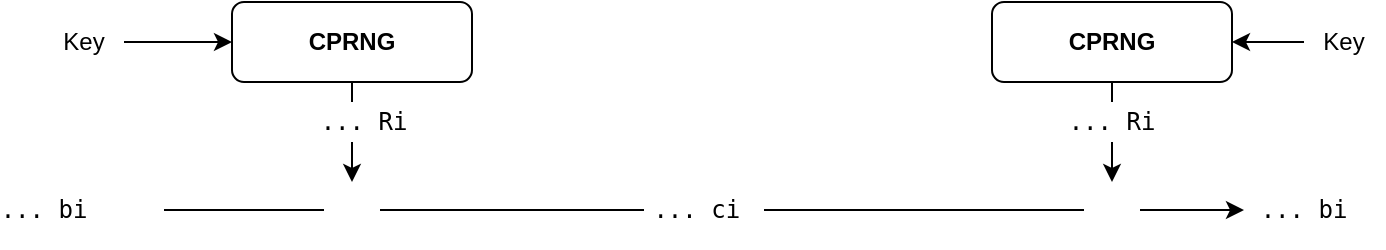 <mxfile version="18.0.8" type="device" pages="6"><diagram id="5PQgD4GT1XMEEqMMWQeM" name="Stream Cipher"><mxGraphModel dx="1662" dy="736" grid="1" gridSize="10" guides="1" tooltips="1" connect="1" arrows="1" fold="1" page="1" pageScale="1" pageWidth="827" pageHeight="1169" math="0" shadow="0"><root><mxCell id="0"/><mxCell id="1" parent="0"/><mxCell id="spYwwrEAGJh2NtZJb0oX-13" style="edgeStyle=orthogonalEdgeStyle;rounded=0;orthogonalLoop=1;jettySize=auto;html=1;exitX=0.5;exitY=1;exitDx=0;exitDy=0;entryX=0.5;entryY=0;entryDx=0;entryDy=0;" parent="1" source="spYwwrEAGJh2NtZJb0oX-1" target="spYwwrEAGJh2NtZJb0oX-4" edge="1"><mxGeometry relative="1" as="geometry"/></mxCell><mxCell id="spYwwrEAGJh2NtZJb0oX-1" value="&lt;b&gt;CPRNG&lt;/b&gt;" style="rounded=1;whiteSpace=wrap;html=1;" parent="1" vertex="1"><mxGeometry x="134" y="40" width="120" height="40" as="geometry"/></mxCell><mxCell id="spYwwrEAGJh2NtZJb0oX-3" value="" style="endArrow=none;html=1;startArrow=none;entryX=0;entryY=0.5;entryDx=0;entryDy=0;" parent="1" source="spYwwrEAGJh2NtZJb0oX-22" target="spYwwrEAGJh2NtZJb0oX-9" edge="1"><mxGeometry width="50" height="50" relative="1" as="geometry"><mxPoint x="160" y="150" as="sourcePoint"/><mxPoint x="610" y="150" as="targetPoint"/></mxGeometry></mxCell><mxCell id="spYwwrEAGJh2NtZJb0oX-4" value="" style="shape=image;html=1;verticalAlign=top;verticalLabelPosition=bottom;labelBackgroundColor=#ffffff;imageAspect=0;aspect=fixed;image=https://cdn0.iconfinder.com/data/icons/google-material-design-3-0/48/ic_add_circle_outline_48px-128.png;fillColor=#FFFFFF;" parent="1" vertex="1"><mxGeometry x="180" y="130" width="28" height="28" as="geometry"/></mxCell><mxCell id="spYwwrEAGJh2NtZJb0oX-6" value="" style="endArrow=none;html=1;" parent="1" target="spYwwrEAGJh2NtZJb0oX-4" edge="1"><mxGeometry width="50" height="50" relative="1" as="geometry"><mxPoint x="100" y="144" as="sourcePoint"/><mxPoint x="610" y="150" as="targetPoint"/></mxGeometry></mxCell><mxCell id="spYwwrEAGJh2NtZJb0oX-10" style="edgeStyle=orthogonalEdgeStyle;rounded=0;orthogonalLoop=1;jettySize=auto;html=1;exitX=1;exitY=0.5;exitDx=0;exitDy=0;" parent="1" source="spYwwrEAGJh2NtZJb0oX-9" edge="1"><mxGeometry relative="1" as="geometry"><mxPoint x="640" y="144" as="targetPoint"/></mxGeometry></mxCell><mxCell id="spYwwrEAGJh2NtZJb0oX-9" value="" style="shape=image;html=1;verticalAlign=top;verticalLabelPosition=bottom;labelBackgroundColor=#ffffff;imageAspect=0;aspect=fixed;image=https://cdn0.iconfinder.com/data/icons/google-material-design-3-0/48/ic_add_circle_outline_48px-128.png;fillColor=#FFFFFF;" parent="1" vertex="1"><mxGeometry x="560" y="130" width="28" height="28" as="geometry"/></mxCell><mxCell id="spYwwrEAGJh2NtZJb0oX-12" style="edgeStyle=orthogonalEdgeStyle;rounded=0;orthogonalLoop=1;jettySize=auto;html=1;exitX=1;exitY=0.5;exitDx=0;exitDy=0;entryX=0;entryY=0.5;entryDx=0;entryDy=0;" parent="1" source="spYwwrEAGJh2NtZJb0oX-11" target="spYwwrEAGJh2NtZJb0oX-1" edge="1"><mxGeometry relative="1" as="geometry"/></mxCell><mxCell id="spYwwrEAGJh2NtZJb0oX-11" value="Key" style="text;html=1;strokeColor=none;fillColor=none;align=center;verticalAlign=middle;whiteSpace=wrap;rounded=0;" parent="1" vertex="1"><mxGeometry x="40" y="50" width="40" height="20" as="geometry"/></mxCell><mxCell id="spYwwrEAGJh2NtZJb0oX-19" style="edgeStyle=orthogonalEdgeStyle;rounded=0;orthogonalLoop=1;jettySize=auto;html=1;exitX=0.5;exitY=1;exitDx=0;exitDy=0;entryX=0.5;entryY=0;entryDx=0;entryDy=0;" parent="1" source="spYwwrEAGJh2NtZJb0oX-14" target="spYwwrEAGJh2NtZJb0oX-9" edge="1"><mxGeometry relative="1" as="geometry"/></mxCell><mxCell id="spYwwrEAGJh2NtZJb0oX-14" value="&lt;b&gt;CPRNG&lt;/b&gt;" style="rounded=1;whiteSpace=wrap;html=1;" parent="1" vertex="1"><mxGeometry x="514" y="40" width="120" height="40" as="geometry"/></mxCell><mxCell id="spYwwrEAGJh2NtZJb0oX-18" style="edgeStyle=orthogonalEdgeStyle;rounded=0;orthogonalLoop=1;jettySize=auto;html=1;" parent="1" source="spYwwrEAGJh2NtZJb0oX-17" target="spYwwrEAGJh2NtZJb0oX-14" edge="1"><mxGeometry relative="1" as="geometry"/></mxCell><mxCell id="spYwwrEAGJh2NtZJb0oX-17" value="Key" style="text;html=1;strokeColor=none;fillColor=none;align=center;verticalAlign=middle;whiteSpace=wrap;rounded=0;" parent="1" vertex="1"><mxGeometry x="670" y="50" width="40" height="20" as="geometry"/></mxCell><mxCell id="spYwwrEAGJh2NtZJb0oX-20" value="&lt;pre&gt;... bi&lt;/pre&gt;" style="text;html=1;strokeColor=none;fillColor=none;align=center;verticalAlign=middle;whiteSpace=wrap;rounded=0;" parent="1" vertex="1"><mxGeometry x="20" y="134" width="40" height="20" as="geometry"/></mxCell><mxCell id="spYwwrEAGJh2NtZJb0oX-21" value="&lt;pre&gt;... bi&lt;/pre&gt;" style="text;html=1;strokeColor=none;fillColor=none;align=center;verticalAlign=middle;whiteSpace=wrap;rounded=0;" parent="1" vertex="1"><mxGeometry x="650" y="134" width="40" height="20" as="geometry"/></mxCell><mxCell id="spYwwrEAGJh2NtZJb0oX-22" value="&lt;pre&gt;... ci &lt;/pre&gt;" style="text;html=1;strokeColor=none;fillColor=none;align=center;verticalAlign=middle;whiteSpace=wrap;rounded=0;" parent="1" vertex="1"><mxGeometry x="340" y="134" width="60" height="20" as="geometry"/></mxCell><mxCell id="spYwwrEAGJh2NtZJb0oX-23" value="" style="endArrow=none;html=1;startArrow=none;entryX=0;entryY=0.5;entryDx=0;entryDy=0;" parent="1" source="spYwwrEAGJh2NtZJb0oX-4" target="spYwwrEAGJh2NtZJb0oX-22" edge="1"><mxGeometry width="50" height="50" relative="1" as="geometry"><mxPoint x="208" y="144" as="sourcePoint"/><mxPoint x="560" y="144" as="targetPoint"/></mxGeometry></mxCell><mxCell id="spYwwrEAGJh2NtZJb0oX-24" value="&lt;pre&gt;... Ri&lt;/pre&gt;" style="text;html=1;strokeColor=none;fillColor=#FFFFFF;align=center;verticalAlign=middle;whiteSpace=wrap;rounded=0;" parent="1" vertex="1"><mxGeometry x="180" y="90" width="40" height="20" as="geometry"/></mxCell><mxCell id="spYwwrEAGJh2NtZJb0oX-25" value="&lt;pre&gt;... Ri&lt;/pre&gt;" style="text;html=1;strokeColor=none;fillColor=#FFFFFF;align=center;verticalAlign=middle;whiteSpace=wrap;rounded=0;" parent="1" vertex="1"><mxGeometry x="554" y="90" width="40" height="20" as="geometry"/></mxCell></root></mxGraphModel></diagram><diagram id="7zexLElDl5aYxYR49GUB" name="HMAC"><mxGraphModel dx="1385" dy="613" grid="1" gridSize="10" guides="1" tooltips="1" connect="1" arrows="1" fold="1" page="1" pageScale="1" pageWidth="827" pageHeight="1169" math="0" shadow="0"><root><mxCell id="fDwPOlVinMKpTRi6eyEb-0"/><mxCell id="fDwPOlVinMKpTRi6eyEb-1" parent="fDwPOlVinMKpTRi6eyEb-0"/><mxCell id="OGqlK6geh0Ud_AogIGeF-0" value="message" style="rounded=0;whiteSpace=wrap;html=1;fillColor=#FFFFFF;" parent="fDwPOlVinMKpTRi6eyEb-1" vertex="1"><mxGeometry x="30" y="80" width="120" height="30" as="geometry"/></mxCell><mxCell id="OGqlK6geh0Ud_AogIGeF-1" value="hash(m)" style="rounded=0;whiteSpace=wrap;html=1;fillColor=#FFFFFF;" parent="fDwPOlVinMKpTRi6eyEb-1" vertex="1"><mxGeometry x="150" y="80" width="70" height="30" as="geometry"/></mxCell><mxCell id="OGqlK6geh0Ud_AogIGeF-2" value="message" style="rounded=0;whiteSpace=wrap;html=1;fillColor=#FFFFFF;" parent="fDwPOlVinMKpTRi6eyEb-1" vertex="1"><mxGeometry x="480" y="80" width="120" height="30" as="geometry"/></mxCell><mxCell id="OGqlK6geh0Ud_AogIGeF-3" value="hash(k|m)" style="rounded=0;whiteSpace=wrap;html=1;fillColor=#FFFFFF;" parent="fDwPOlVinMKpTRi6eyEb-1" vertex="1"><mxGeometry x="600" y="80" width="70" height="30" as="geometry"/></mxCell><mxCell id="OGqlK6geh0Ud_AogIGeF-11" style="edgeStyle=orthogonalEdgeStyle;rounded=0;orthogonalLoop=1;jettySize=auto;html=1;entryX=0.5;entryY=0;entryDx=0;entryDy=0;" parent="fDwPOlVinMKpTRi6eyEb-1" source="OGqlK6geh0Ud_AogIGeF-4" target="OGqlK6geh0Ud_AogIGeF-3" edge="1"><mxGeometry relative="1" as="geometry"/></mxCell><mxCell id="OGqlK6geh0Ud_AogIGeF-4" value="Key" style="text;html=1;strokeColor=none;fillColor=none;align=center;verticalAlign=middle;whiteSpace=wrap;rounded=0;" parent="fDwPOlVinMKpTRi6eyEb-1" vertex="1"><mxGeometry x="700" y="50" width="30" height="20" as="geometry"/></mxCell><mxCell id="OGqlK6geh0Ud_AogIGeF-6" value="Hash appended to message is completely insecure" style="text;html=1;strokeColor=none;fillColor=none;align=center;verticalAlign=middle;whiteSpace=wrap;rounded=0;" parent="fDwPOlVinMKpTRi6eyEb-1" vertex="1"><mxGeometry x="30" y="20" width="160" height="30" as="geometry"/></mxCell><mxCell id="OGqlK6geh0Ud_AogIGeF-12" value="Encrypted (Keyed) hash is much more secure but still vulnerable to certain types of attacks" style="text;html=1;strokeColor=none;fillColor=none;align=center;verticalAlign=middle;whiteSpace=wrap;rounded=0;" parent="fDwPOlVinMKpTRi6eyEb-1" vertex="1"><mxGeometry x="460" y="20" width="180" height="50" as="geometry"/></mxCell><mxCell id="OGqlK6geh0Ud_AogIGeF-13" value="HMAC creates a keyed hash of a keyed hash such that it is very difficult to reverse engineer" style="text;html=1;strokeColor=none;fillColor=none;align=center;verticalAlign=middle;whiteSpace=wrap;rounded=0;" parent="fDwPOlVinMKpTRi6eyEb-1" vertex="1"><mxGeometry x="160" y="210" width="180" height="50" as="geometry"/></mxCell><mxCell id="OGqlK6geh0Ud_AogIGeF-14" value="message" style="rounded=0;whiteSpace=wrap;html=1;fillColor=#FFFFFF;" parent="fDwPOlVinMKpTRi6eyEb-1" vertex="1"><mxGeometry x="110" y="290" width="120" height="30" as="geometry"/></mxCell><mxCell id="OGqlK6geh0Ud_AogIGeF-15" value="hmac=hash(o_key_padd || hash( i_key_pad ||message))" style="rounded=0;whiteSpace=wrap;html=1;fillColor=#FFFFFF;" parent="fDwPOlVinMKpTRi6eyEb-1" vertex="1"><mxGeometry x="230" y="290" width="430" height="30" as="geometry"/></mxCell><mxCell id="K-2L89up1yMMJ4HSixCB-2" style="edgeStyle=orthogonalEdgeStyle;rounded=0;orthogonalLoop=1;jettySize=auto;html=1;entryX=0.302;entryY=0;entryDx=0;entryDy=0;entryPerimeter=0;" parent="fDwPOlVinMKpTRi6eyEb-1" source="OGqlK6geh0Ud_AogIGeF-16" target="OGqlK6geh0Ud_AogIGeF-15" edge="1"><mxGeometry relative="1" as="geometry"><Array as="points"><mxPoint x="480" y="275"/><mxPoint x="360" y="275"/></Array></mxGeometry></mxCell><mxCell id="OGqlK6geh0Ud_AogIGeF-16" value="o_key_pad= [0x5c * blocksize]&amp;nbsp; &amp;nbsp; key&lt;br&gt;i_key_pad= [0x36 * blocksize]&amp;nbsp; &amp;nbsp; key" style="text;html=1;strokeColor=none;fillColor=none;align=center;verticalAlign=middle;whiteSpace=wrap;rounded=0;" parent="fDwPOlVinMKpTRi6eyEb-1" vertex="1"><mxGeometry x="380" y="215" width="200" height="40" as="geometry"/></mxCell><mxCell id="K-2L89up1yMMJ4HSixCB-0" value="" style="shape=image;html=1;verticalAlign=top;verticalLabelPosition=bottom;labelBackgroundColor=#ffffff;imageAspect=0;aspect=fixed;image=https://cdn0.iconfinder.com/data/icons/google-material-design-3-0/48/ic_add_circle_outline_48px-128.png;fillColor=#FFFFFF;" parent="fDwPOlVinMKpTRi6eyEb-1" vertex="1"><mxGeometry x="547" y="225" width="8" height="8" as="geometry"/></mxCell><mxCell id="K-2L89up1yMMJ4HSixCB-4" style="edgeStyle=orthogonalEdgeStyle;rounded=0;orthogonalLoop=1;jettySize=auto;html=1;" parent="fDwPOlVinMKpTRi6eyEb-1" source="K-2L89up1yMMJ4HSixCB-3" target="OGqlK6geh0Ud_AogIGeF-16" edge="1"><mxGeometry relative="1" as="geometry"/></mxCell><mxCell id="K-2L89up1yMMJ4HSixCB-3" value="Key" style="text;html=1;strokeColor=none;fillColor=none;align=center;verticalAlign=middle;whiteSpace=wrap;rounded=0;" parent="fDwPOlVinMKpTRi6eyEb-1" vertex="1"><mxGeometry x="640" y="180" width="30" height="20" as="geometry"/></mxCell><mxCell id="K-2L89up1yMMJ4HSixCB-5" value="" style="shape=image;html=1;verticalAlign=top;verticalLabelPosition=bottom;labelBackgroundColor=#ffffff;imageAspect=0;aspect=fixed;image=https://cdn0.iconfinder.com/data/icons/google-material-design-3-0/48/ic_add_circle_outline_48px-128.png;fillColor=#FFFFFF;" parent="fDwPOlVinMKpTRi6eyEb-1" vertex="1"><mxGeometry x="547" y="239" width="8" height="8" as="geometry"/></mxCell></root></mxGraphModel></diagram><diagram id="LJ7A2cXkiKCzE35z5rBm" name="Modes of Operation"><mxGraphModel dx="1662" dy="675" grid="1" gridSize="10" guides="1" tooltips="1" connect="1" arrows="1" fold="1" page="1" pageScale="1" pageWidth="827" pageHeight="1169" math="0" shadow="0"><root><mxCell id="BTsd7EuAtPAI5HBm5iSJ-0"/><mxCell id="BTsd7EuAtPAI5HBm5iSJ-1" parent="BTsd7EuAtPAI5HBm5iSJ-0"/><mxCell id="BTsd7EuAtPAI5HBm5iSJ-7" style="edgeStyle=orthogonalEdgeStyle;rounded=0;orthogonalLoop=1;jettySize=auto;html=1;exitX=0.5;exitY=1;exitDx=0;exitDy=0;entryX=0.5;entryY=0;entryDx=0;entryDy=0;" parent="BTsd7EuAtPAI5HBm5iSJ-1" source="BTsd7EuAtPAI5HBm5iSJ-2" target="BTsd7EuAtPAI5HBm5iSJ-8" edge="1"><mxGeometry relative="1" as="geometry"><mxPoint x="180" y="210" as="targetPoint"/></mxGeometry></mxCell><mxCell id="BTsd7EuAtPAI5HBm5iSJ-2" value="Enc (key)" style="rounded=0;whiteSpace=wrap;html=1;fillColor=#FFFFFF;" parent="BTsd7EuAtPAI5HBm5iSJ-1" vertex="1"><mxGeometry x="120" y="110" width="120" height="60" as="geometry"/></mxCell><mxCell id="BTsd7EuAtPAI5HBm5iSJ-6" style="edgeStyle=orthogonalEdgeStyle;rounded=0;orthogonalLoop=1;jettySize=auto;html=1;entryX=0.5;entryY=0;entryDx=0;entryDy=0;" parent="BTsd7EuAtPAI5HBm5iSJ-1" source="BTsd7EuAtPAI5HBm5iSJ-3" target="BTsd7EuAtPAI5HBm5iSJ-2" edge="1"><mxGeometry relative="1" as="geometry"/></mxCell><mxCell id="BTsd7EuAtPAI5HBm5iSJ-3" value="M1" style="text;html=1;strokeColor=none;fillColor=none;align=center;verticalAlign=middle;whiteSpace=wrap;rounded=0;" parent="BTsd7EuAtPAI5HBm5iSJ-1" vertex="1"><mxGeometry x="160" y="40" width="40" height="20" as="geometry"/></mxCell><mxCell id="BTsd7EuAtPAI5HBm5iSJ-8" value="C1" style="text;html=1;strokeColor=none;fillColor=none;align=center;verticalAlign=middle;whiteSpace=wrap;rounded=0;" parent="BTsd7EuAtPAI5HBm5iSJ-1" vertex="1"><mxGeometry x="160" y="220" width="40" height="20" as="geometry"/></mxCell><mxCell id="BTsd7EuAtPAI5HBm5iSJ-10" value="message blocks" style="text;html=1;strokeColor=none;fillColor=none;align=center;verticalAlign=middle;whiteSpace=wrap;rounded=0;" parent="BTsd7EuAtPAI5HBm5iSJ-1" vertex="1"><mxGeometry x="90" y="40" width="40" height="20" as="geometry"/></mxCell><mxCell id="BTsd7EuAtPAI5HBm5iSJ-11" value="cipher blocks" style="text;html=1;strokeColor=none;fillColor=none;align=center;verticalAlign=middle;whiteSpace=wrap;rounded=0;" parent="BTsd7EuAtPAI5HBm5iSJ-1" vertex="1"><mxGeometry x="100" y="220" width="40" height="20" as="geometry"/></mxCell><mxCell id="BTsd7EuAtPAI5HBm5iSJ-12" value="&lt;b&gt;ECB&lt;/b&gt;" style="text;html=1;strokeColor=none;fillColor=none;align=center;verticalAlign=middle;whiteSpace=wrap;rounded=0;" parent="BTsd7EuAtPAI5HBm5iSJ-1" vertex="1"><mxGeometry x="20" y="20" width="40" height="20" as="geometry"/></mxCell><mxCell id="BTsd7EuAtPAI5HBm5iSJ-13" style="edgeStyle=orthogonalEdgeStyle;rounded=0;orthogonalLoop=1;jettySize=auto;html=1;exitX=0.5;exitY=1;exitDx=0;exitDy=0;entryX=0.5;entryY=0;entryDx=0;entryDy=0;" parent="BTsd7EuAtPAI5HBm5iSJ-1" source="BTsd7EuAtPAI5HBm5iSJ-14" target="BTsd7EuAtPAI5HBm5iSJ-17" edge="1"><mxGeometry relative="1" as="geometry"><mxPoint x="330" y="210" as="targetPoint"/></mxGeometry></mxCell><mxCell id="BTsd7EuAtPAI5HBm5iSJ-14" value="Enc (key)" style="rounded=0;whiteSpace=wrap;html=1;fillColor=#FFFFFF;" parent="BTsd7EuAtPAI5HBm5iSJ-1" vertex="1"><mxGeometry x="270" y="110" width="120" height="60" as="geometry"/></mxCell><mxCell id="BTsd7EuAtPAI5HBm5iSJ-15" style="edgeStyle=orthogonalEdgeStyle;rounded=0;orthogonalLoop=1;jettySize=auto;html=1;entryX=0.5;entryY=0;entryDx=0;entryDy=0;" parent="BTsd7EuAtPAI5HBm5iSJ-1" source="BTsd7EuAtPAI5HBm5iSJ-16" target="BTsd7EuAtPAI5HBm5iSJ-14" edge="1"><mxGeometry relative="1" as="geometry"/></mxCell><mxCell id="BTsd7EuAtPAI5HBm5iSJ-16" value="M2" style="text;html=1;strokeColor=none;fillColor=none;align=center;verticalAlign=middle;whiteSpace=wrap;rounded=0;" parent="BTsd7EuAtPAI5HBm5iSJ-1" vertex="1"><mxGeometry x="310" y="40" width="40" height="20" as="geometry"/></mxCell><mxCell id="BTsd7EuAtPAI5HBm5iSJ-17" value="C2" style="text;html=1;strokeColor=none;fillColor=none;align=center;verticalAlign=middle;whiteSpace=wrap;rounded=0;" parent="BTsd7EuAtPAI5HBm5iSJ-1" vertex="1"><mxGeometry x="310" y="220" width="40" height="20" as="geometry"/></mxCell><mxCell id="BTsd7EuAtPAI5HBm5iSJ-20" style="edgeStyle=orthogonalEdgeStyle;rounded=0;orthogonalLoop=1;jettySize=auto;html=1;exitX=0.5;exitY=1;exitDx=0;exitDy=0;entryX=0.5;entryY=0;entryDx=0;entryDy=0;" parent="BTsd7EuAtPAI5HBm5iSJ-1" source="BTsd7EuAtPAI5HBm5iSJ-21" target="BTsd7EuAtPAI5HBm5iSJ-24" edge="1"><mxGeometry relative="1" as="geometry"><mxPoint x="480" y="210" as="targetPoint"/></mxGeometry></mxCell><mxCell id="BTsd7EuAtPAI5HBm5iSJ-21" value="Enc (key)" style="rounded=0;whiteSpace=wrap;html=1;fillColor=#FFFFFF;" parent="BTsd7EuAtPAI5HBm5iSJ-1" vertex="1"><mxGeometry x="420" y="110" width="120" height="60" as="geometry"/></mxCell><mxCell id="BTsd7EuAtPAI5HBm5iSJ-22" style="edgeStyle=orthogonalEdgeStyle;rounded=0;orthogonalLoop=1;jettySize=auto;html=1;entryX=0.5;entryY=0;entryDx=0;entryDy=0;" parent="BTsd7EuAtPAI5HBm5iSJ-1" source="BTsd7EuAtPAI5HBm5iSJ-23" target="BTsd7EuAtPAI5HBm5iSJ-21" edge="1"><mxGeometry relative="1" as="geometry"/></mxCell><mxCell id="BTsd7EuAtPAI5HBm5iSJ-23" value="M3" style="text;html=1;strokeColor=none;fillColor=none;align=center;verticalAlign=middle;whiteSpace=wrap;rounded=0;" parent="BTsd7EuAtPAI5HBm5iSJ-1" vertex="1"><mxGeometry x="460" y="40" width="40" height="20" as="geometry"/></mxCell><mxCell id="BTsd7EuAtPAI5HBm5iSJ-24" value="C3" style="text;html=1;strokeColor=none;fillColor=none;align=center;verticalAlign=middle;whiteSpace=wrap;rounded=0;" parent="BTsd7EuAtPAI5HBm5iSJ-1" vertex="1"><mxGeometry x="460" y="220" width="40" height="20" as="geometry"/></mxCell><mxCell id="BTsd7EuAtPAI5HBm5iSJ-27" style="edgeStyle=orthogonalEdgeStyle;rounded=0;orthogonalLoop=1;jettySize=auto;html=1;exitX=0.5;exitY=1;exitDx=0;exitDy=0;entryX=0.5;entryY=0;entryDx=0;entryDy=0;" parent="BTsd7EuAtPAI5HBm5iSJ-1" source="BTsd7EuAtPAI5HBm5iSJ-28" target="BTsd7EuAtPAI5HBm5iSJ-31" edge="1"><mxGeometry relative="1" as="geometry"><mxPoint x="180" y="530" as="targetPoint"/></mxGeometry></mxCell><mxCell id="BTsd7EuAtPAI5HBm5iSJ-28" value="Enc (key)" style="rounded=0;whiteSpace=wrap;html=1;fillColor=#FFFFFF;" parent="BTsd7EuAtPAI5HBm5iSJ-1" vertex="1"><mxGeometry x="120" y="430" width="120" height="60" as="geometry"/></mxCell><mxCell id="BTsd7EuAtPAI5HBm5iSJ-29" style="edgeStyle=orthogonalEdgeStyle;rounded=0;orthogonalLoop=1;jettySize=auto;html=1;entryX=0.5;entryY=0;entryDx=0;entryDy=0;" parent="BTsd7EuAtPAI5HBm5iSJ-1" source="BTsd7EuAtPAI5HBm5iSJ-30" target="BTsd7EuAtPAI5HBm5iSJ-28" edge="1"><mxGeometry relative="1" as="geometry"/></mxCell><mxCell id="BTsd7EuAtPAI5HBm5iSJ-30" value="M1" style="text;html=1;strokeColor=none;fillColor=none;align=center;verticalAlign=middle;whiteSpace=wrap;rounded=0;" parent="BTsd7EuAtPAI5HBm5iSJ-1" vertex="1"><mxGeometry x="160" y="360" width="40" height="20" as="geometry"/></mxCell><mxCell id="BTsd7EuAtPAI5HBm5iSJ-31" value="C1" style="text;html=1;strokeColor=none;fillColor=none;align=center;verticalAlign=middle;whiteSpace=wrap;rounded=0;" parent="BTsd7EuAtPAI5HBm5iSJ-1" vertex="1"><mxGeometry x="160" y="540" width="40" height="20" as="geometry"/></mxCell><mxCell id="BTsd7EuAtPAI5HBm5iSJ-32" value="message blocks" style="text;html=1;strokeColor=none;fillColor=none;align=center;verticalAlign=middle;whiteSpace=wrap;rounded=0;" parent="BTsd7EuAtPAI5HBm5iSJ-1" vertex="1"><mxGeometry x="90" y="360" width="40" height="20" as="geometry"/></mxCell><mxCell id="BTsd7EuAtPAI5HBm5iSJ-33" value="cipher blocks" style="text;html=1;strokeColor=none;fillColor=none;align=center;verticalAlign=middle;whiteSpace=wrap;rounded=0;" parent="BTsd7EuAtPAI5HBm5iSJ-1" vertex="1"><mxGeometry x="100" y="540" width="40" height="20" as="geometry"/></mxCell><mxCell id="BTsd7EuAtPAI5HBm5iSJ-34" value="&lt;b&gt;CBC&lt;/b&gt;" style="text;html=1;strokeColor=none;fillColor=none;align=center;verticalAlign=middle;whiteSpace=wrap;rounded=0;" parent="BTsd7EuAtPAI5HBm5iSJ-1" vertex="1"><mxGeometry x="20" y="340" width="40" height="20" as="geometry"/></mxCell><mxCell id="BTsd7EuAtPAI5HBm5iSJ-35" style="edgeStyle=orthogonalEdgeStyle;rounded=0;orthogonalLoop=1;jettySize=auto;html=1;exitX=0.5;exitY=1;exitDx=0;exitDy=0;entryX=0.5;entryY=0;entryDx=0;entryDy=0;" parent="BTsd7EuAtPAI5HBm5iSJ-1" source="BTsd7EuAtPAI5HBm5iSJ-36" target="BTsd7EuAtPAI5HBm5iSJ-39" edge="1"><mxGeometry relative="1" as="geometry"><mxPoint x="330" y="530" as="targetPoint"/></mxGeometry></mxCell><mxCell id="BTsd7EuAtPAI5HBm5iSJ-36" value="Enc (key)" style="rounded=0;whiteSpace=wrap;html=1;fillColor=#FFFFFF;" parent="BTsd7EuAtPAI5HBm5iSJ-1" vertex="1"><mxGeometry x="270" y="430" width="120" height="60" as="geometry"/></mxCell><mxCell id="BTsd7EuAtPAI5HBm5iSJ-37" style="edgeStyle=orthogonalEdgeStyle;rounded=0;orthogonalLoop=1;jettySize=auto;html=1;entryX=0.5;entryY=0;entryDx=0;entryDy=0;" parent="BTsd7EuAtPAI5HBm5iSJ-1" source="BTsd7EuAtPAI5HBm5iSJ-38" target="BTsd7EuAtPAI5HBm5iSJ-36" edge="1"><mxGeometry relative="1" as="geometry"/></mxCell><mxCell id="BTsd7EuAtPAI5HBm5iSJ-38" value="M2" style="text;html=1;strokeColor=none;fillColor=none;align=center;verticalAlign=middle;whiteSpace=wrap;rounded=0;" parent="BTsd7EuAtPAI5HBm5iSJ-1" vertex="1"><mxGeometry x="310" y="360" width="40" height="20" as="geometry"/></mxCell><mxCell id="BTsd7EuAtPAI5HBm5iSJ-39" value="C2" style="text;html=1;strokeColor=none;fillColor=none;align=center;verticalAlign=middle;whiteSpace=wrap;rounded=0;" parent="BTsd7EuAtPAI5HBm5iSJ-1" vertex="1"><mxGeometry x="310" y="540" width="40" height="20" as="geometry"/></mxCell><mxCell id="BTsd7EuAtPAI5HBm5iSJ-40" style="edgeStyle=orthogonalEdgeStyle;rounded=0;orthogonalLoop=1;jettySize=auto;html=1;exitX=0.5;exitY=1;exitDx=0;exitDy=0;entryX=0.5;entryY=0;entryDx=0;entryDy=0;" parent="BTsd7EuAtPAI5HBm5iSJ-1" source="BTsd7EuAtPAI5HBm5iSJ-41" target="BTsd7EuAtPAI5HBm5iSJ-44" edge="1"><mxGeometry relative="1" as="geometry"><mxPoint x="480" y="530" as="targetPoint"/></mxGeometry></mxCell><mxCell id="BTsd7EuAtPAI5HBm5iSJ-41" value="Enc (key)" style="rounded=0;whiteSpace=wrap;html=1;fillColor=#FFFFFF;" parent="BTsd7EuAtPAI5HBm5iSJ-1" vertex="1"><mxGeometry x="420" y="430" width="120" height="60" as="geometry"/></mxCell><mxCell id="BTsd7EuAtPAI5HBm5iSJ-42" style="edgeStyle=orthogonalEdgeStyle;rounded=0;orthogonalLoop=1;jettySize=auto;html=1;entryX=0.5;entryY=0;entryDx=0;entryDy=0;" parent="BTsd7EuAtPAI5HBm5iSJ-1" source="BTsd7EuAtPAI5HBm5iSJ-43" target="BTsd7EuAtPAI5HBm5iSJ-41" edge="1"><mxGeometry relative="1" as="geometry"/></mxCell><mxCell id="BTsd7EuAtPAI5HBm5iSJ-43" value="M3" style="text;html=1;strokeColor=none;fillColor=none;align=center;verticalAlign=middle;whiteSpace=wrap;rounded=0;" parent="BTsd7EuAtPAI5HBm5iSJ-1" vertex="1"><mxGeometry x="460" y="360" width="40" height="20" as="geometry"/></mxCell><mxCell id="BTsd7EuAtPAI5HBm5iSJ-44" value="C3" style="text;html=1;strokeColor=none;fillColor=none;align=center;verticalAlign=middle;whiteSpace=wrap;rounded=0;" parent="BTsd7EuAtPAI5HBm5iSJ-1" vertex="1"><mxGeometry x="460" y="540" width="40" height="20" as="geometry"/></mxCell><mxCell id="HMageLkRkE5ESnAvaSP6-1" style="edgeStyle=orthogonalEdgeStyle;rounded=0;orthogonalLoop=1;jettySize=auto;html=1;exitX=0;exitY=0.5;exitDx=0;exitDy=0;entryX=0;entryY=0.5;entryDx=0;entryDy=0;" parent="BTsd7EuAtPAI5HBm5iSJ-1" target="HMageLkRkE5ESnAvaSP6-0" edge="1"><mxGeometry relative="1" as="geometry"><mxPoint x="180" y="520" as="sourcePoint"/><Array as="points"><mxPoint x="260" y="520"/><mxPoint x="260" y="407"/></Array></mxGeometry></mxCell><mxCell id="HMageLkRkE5ESnAvaSP6-0" value="" style="shape=image;html=1;verticalAlign=top;verticalLabelPosition=bottom;labelBackgroundColor=#ffffff;imageAspect=0;aspect=fixed;image=https://cdn0.iconfinder.com/data/icons/google-material-design-3-0/48/ic_add_circle_outline_48px-128.png;fillColor=#FFFFFF;" parent="BTsd7EuAtPAI5HBm5iSJ-1" vertex="1"><mxGeometry x="323.5" y="400" width="13" height="13" as="geometry"/></mxCell><mxCell id="HMageLkRkE5ESnAvaSP6-4" style="edgeStyle=orthogonalEdgeStyle;rounded=0;orthogonalLoop=1;jettySize=auto;html=1;" parent="BTsd7EuAtPAI5HBm5iSJ-1" target="HMageLkRkE5ESnAvaSP6-3" edge="1"><mxGeometry relative="1" as="geometry"><mxPoint x="330" y="520" as="sourcePoint"/><Array as="points"><mxPoint x="410" y="520"/><mxPoint x="410" y="407"/></Array></mxGeometry></mxCell><mxCell id="HMageLkRkE5ESnAvaSP6-3" value="" style="shape=image;html=1;verticalAlign=top;verticalLabelPosition=bottom;labelBackgroundColor=#ffffff;imageAspect=0;aspect=fixed;image=https://cdn0.iconfinder.com/data/icons/google-material-design-3-0/48/ic_add_circle_outline_48px-128.png;fillColor=#FFFFFF;" parent="BTsd7EuAtPAI5HBm5iSJ-1" vertex="1"><mxGeometry x="473.5" y="400" width="13" height="13" as="geometry"/></mxCell><mxCell id="HMageLkRkE5ESnAvaSP6-5" value="" style="shape=image;html=1;verticalAlign=top;verticalLabelPosition=bottom;labelBackgroundColor=#ffffff;imageAspect=0;aspect=fixed;image=https://cdn0.iconfinder.com/data/icons/google-material-design-3-0/48/ic_add_circle_outline_48px-128.png;fillColor=#FFFFFF;" parent="BTsd7EuAtPAI5HBm5iSJ-1" vertex="1"><mxGeometry x="173.5" y="400" width="13" height="13" as="geometry"/></mxCell><mxCell id="HMageLkRkE5ESnAvaSP6-8" style="edgeStyle=orthogonalEdgeStyle;rounded=0;orthogonalLoop=1;jettySize=auto;html=1;exitX=1;exitY=0.5;exitDx=0;exitDy=0;entryX=0;entryY=0.5;entryDx=0;entryDy=0;" parent="BTsd7EuAtPAI5HBm5iSJ-1" target="HMageLkRkE5ESnAvaSP6-5" edge="1"><mxGeometry relative="1" as="geometry"><mxPoint x="170" y="407" as="targetPoint"/><mxPoint x="80" y="407" as="sourcePoint"/><Array as="points"><mxPoint x="110" y="407"/></Array></mxGeometry></mxCell><mxCell id="HMageLkRkE5ESnAvaSP6-7" value="IV" style="text;html=1;strokeColor=none;fillColor=none;align=center;verticalAlign=middle;whiteSpace=wrap;rounded=0;" parent="BTsd7EuAtPAI5HBm5iSJ-1" vertex="1"><mxGeometry x="60" y="396.5" width="20" height="20" as="geometry"/></mxCell><mxCell id="HMageLkRkE5ESnAvaSP6-12" style="edgeStyle=orthogonalEdgeStyle;rounded=0;orthogonalLoop=1;jettySize=auto;html=1;exitX=0.5;exitY=1;exitDx=0;exitDy=0;entryX=0.5;entryY=0;entryDx=0;entryDy=0;startArrow=none;" parent="BTsd7EuAtPAI5HBm5iSJ-1" source="HMageLkRkE5ESnAvaSP6-46" target="HMageLkRkE5ESnAvaSP6-16" edge="1"><mxGeometry relative="1" as="geometry"><mxPoint x="180" y="820" as="targetPoint"/></mxGeometry></mxCell><mxCell id="HMageLkRkE5ESnAvaSP6-13" value="Enc (key)" style="rounded=0;whiteSpace=wrap;html=1;fillColor=#FFFFFF;" parent="BTsd7EuAtPAI5HBm5iSJ-1" vertex="1"><mxGeometry x="120" y="720" width="120" height="60" as="geometry"/></mxCell><mxCell id="HMageLkRkE5ESnAvaSP6-14" style="edgeStyle=orthogonalEdgeStyle;rounded=0;orthogonalLoop=1;jettySize=auto;html=1;entryX=0.5;entryY=0;entryDx=0;entryDy=0;" parent="BTsd7EuAtPAI5HBm5iSJ-1" source="HMageLkRkE5ESnAvaSP6-15" target="HMageLkRkE5ESnAvaSP6-13" edge="1"><mxGeometry relative="1" as="geometry"/></mxCell><mxCell id="HMageLkRkE5ESnAvaSP6-15" value="n + 1" style="text;html=1;strokeColor=none;fillColor=none;align=center;verticalAlign=middle;whiteSpace=wrap;rounded=0;" parent="BTsd7EuAtPAI5HBm5iSJ-1" vertex="1"><mxGeometry x="160" y="650" width="40" height="20" as="geometry"/></mxCell><mxCell id="HMageLkRkE5ESnAvaSP6-16" value="C1" style="text;html=1;strokeColor=none;fillColor=none;align=center;verticalAlign=middle;whiteSpace=wrap;rounded=0;" parent="BTsd7EuAtPAI5HBm5iSJ-1" vertex="1"><mxGeometry x="160" y="870" width="40" height="20" as="geometry"/></mxCell><mxCell id="HMageLkRkE5ESnAvaSP6-17" value="message blocks" style="text;html=1;strokeColor=none;fillColor=none;align=center;verticalAlign=middle;whiteSpace=wrap;rounded=0;" parent="BTsd7EuAtPAI5HBm5iSJ-1" vertex="1"><mxGeometry x="30" y="821" width="40" height="20" as="geometry"/></mxCell><mxCell id="HMageLkRkE5ESnAvaSP6-18" value="cipher blocks" style="text;html=1;strokeColor=none;fillColor=none;align=center;verticalAlign=middle;whiteSpace=wrap;rounded=0;" parent="BTsd7EuAtPAI5HBm5iSJ-1" vertex="1"><mxGeometry x="520" y="870" width="40" height="20" as="geometry"/></mxCell><mxCell id="HMageLkRkE5ESnAvaSP6-19" value="&lt;b&gt;CM&lt;/b&gt;" style="text;html=1;strokeColor=none;fillColor=none;align=center;verticalAlign=middle;whiteSpace=wrap;rounded=0;" parent="BTsd7EuAtPAI5HBm5iSJ-1" vertex="1"><mxGeometry x="20" y="630" width="40" height="20" as="geometry"/></mxCell><mxCell id="HMageLkRkE5ESnAvaSP6-20" style="edgeStyle=orthogonalEdgeStyle;rounded=0;orthogonalLoop=1;jettySize=auto;html=1;exitX=0.5;exitY=1;exitDx=0;exitDy=0;entryX=0.5;entryY=0;entryDx=0;entryDy=0;startArrow=none;" parent="BTsd7EuAtPAI5HBm5iSJ-1" source="HMageLkRkE5ESnAvaSP6-48" target="HMageLkRkE5ESnAvaSP6-24" edge="1"><mxGeometry relative="1" as="geometry"><mxPoint x="330" y="820" as="targetPoint"/></mxGeometry></mxCell><mxCell id="HMageLkRkE5ESnAvaSP6-21" value="Enc (key)" style="rounded=0;whiteSpace=wrap;html=1;fillColor=#FFFFFF;" parent="BTsd7EuAtPAI5HBm5iSJ-1" vertex="1"><mxGeometry x="270" y="720" width="120" height="60" as="geometry"/></mxCell><mxCell id="HMageLkRkE5ESnAvaSP6-22" style="edgeStyle=orthogonalEdgeStyle;rounded=0;orthogonalLoop=1;jettySize=auto;html=1;entryX=0.5;entryY=0;entryDx=0;entryDy=0;" parent="BTsd7EuAtPAI5HBm5iSJ-1" source="HMageLkRkE5ESnAvaSP6-23" target="HMageLkRkE5ESnAvaSP6-21" edge="1"><mxGeometry relative="1" as="geometry"/></mxCell><mxCell id="HMageLkRkE5ESnAvaSP6-23" value="n + 2" style="text;html=1;strokeColor=none;fillColor=none;align=center;verticalAlign=middle;whiteSpace=wrap;rounded=0;" parent="BTsd7EuAtPAI5HBm5iSJ-1" vertex="1"><mxGeometry x="310" y="650" width="40" height="20" as="geometry"/></mxCell><mxCell id="HMageLkRkE5ESnAvaSP6-24" value="C2" style="text;html=1;strokeColor=none;fillColor=none;align=center;verticalAlign=middle;whiteSpace=wrap;rounded=0;" parent="BTsd7EuAtPAI5HBm5iSJ-1" vertex="1"><mxGeometry x="310" y="870" width="40" height="20" as="geometry"/></mxCell><mxCell id="HMageLkRkE5ESnAvaSP6-25" style="edgeStyle=orthogonalEdgeStyle;rounded=0;orthogonalLoop=1;jettySize=auto;html=1;exitX=0.5;exitY=1;exitDx=0;exitDy=0;entryX=0.5;entryY=0;entryDx=0;entryDy=0;startArrow=none;" parent="BTsd7EuAtPAI5HBm5iSJ-1" source="HMageLkRkE5ESnAvaSP6-50" target="HMageLkRkE5ESnAvaSP6-29" edge="1"><mxGeometry relative="1" as="geometry"><mxPoint x="480" y="820" as="targetPoint"/></mxGeometry></mxCell><mxCell id="HMageLkRkE5ESnAvaSP6-26" value="Enc (key)" style="rounded=0;whiteSpace=wrap;html=1;fillColor=#FFFFFF;" parent="BTsd7EuAtPAI5HBm5iSJ-1" vertex="1"><mxGeometry x="420" y="720" width="120" height="60" as="geometry"/></mxCell><mxCell id="HMageLkRkE5ESnAvaSP6-27" style="edgeStyle=orthogonalEdgeStyle;rounded=0;orthogonalLoop=1;jettySize=auto;html=1;entryX=0.5;entryY=0;entryDx=0;entryDy=0;" parent="BTsd7EuAtPAI5HBm5iSJ-1" source="HMageLkRkE5ESnAvaSP6-28" target="HMageLkRkE5ESnAvaSP6-26" edge="1"><mxGeometry relative="1" as="geometry"/></mxCell><mxCell id="HMageLkRkE5ESnAvaSP6-28" value="n +3" style="text;html=1;strokeColor=none;fillColor=none;align=center;verticalAlign=middle;whiteSpace=wrap;rounded=0;" parent="BTsd7EuAtPAI5HBm5iSJ-1" vertex="1"><mxGeometry x="460" y="650" width="40" height="20" as="geometry"/></mxCell><mxCell id="HMageLkRkE5ESnAvaSP6-29" value="C3" style="text;html=1;strokeColor=none;fillColor=none;align=center;verticalAlign=middle;whiteSpace=wrap;rounded=0;" parent="BTsd7EuAtPAI5HBm5iSJ-1" vertex="1"><mxGeometry x="460" y="870" width="40" height="20" as="geometry"/></mxCell><mxCell id="HMageLkRkE5ESnAvaSP6-31" value="" style="shape=image;html=1;verticalAlign=top;verticalLabelPosition=bottom;labelBackgroundColor=#ffffff;imageAspect=0;aspect=fixed;image=https://cdn0.iconfinder.com/data/icons/google-material-design-3-0/48/ic_add_circle_outline_48px-128.png;fillColor=#FFFFFF;" parent="BTsd7EuAtPAI5HBm5iSJ-1" vertex="1"><mxGeometry x="323.5" y="828" width="13" height="13" as="geometry"/></mxCell><mxCell id="HMageLkRkE5ESnAvaSP6-33" value="" style="shape=image;html=1;verticalAlign=top;verticalLabelPosition=bottom;labelBackgroundColor=#ffffff;imageAspect=0;aspect=fixed;image=https://cdn0.iconfinder.com/data/icons/google-material-design-3-0/48/ic_add_circle_outline_48px-128.png;fillColor=#FFFFFF;" parent="BTsd7EuAtPAI5HBm5iSJ-1" vertex="1"><mxGeometry x="473.5" y="828" width="13" height="13" as="geometry"/></mxCell><mxCell id="HMageLkRkE5ESnAvaSP6-34" value="" style="shape=image;html=1;verticalAlign=top;verticalLabelPosition=bottom;labelBackgroundColor=#ffffff;imageAspect=0;aspect=fixed;image=https://cdn0.iconfinder.com/data/icons/google-material-design-3-0/48/ic_add_circle_outline_48px-128.png;fillColor=#FFFFFF;" parent="BTsd7EuAtPAI5HBm5iSJ-1" vertex="1"><mxGeometry x="173.5" y="828" width="13" height="13" as="geometry"/></mxCell><mxCell id="HMageLkRkE5ESnAvaSP6-36" value="nounce = n" style="text;html=1;strokeColor=none;fillColor=none;align=center;verticalAlign=middle;whiteSpace=wrap;rounded=0;" parent="BTsd7EuAtPAI5HBm5iSJ-1" vertex="1"><mxGeometry x="60" y="655" width="80" height="10" as="geometry"/></mxCell><mxCell id="HMageLkRkE5ESnAvaSP6-41" style="edgeStyle=orthogonalEdgeStyle;rounded=0;orthogonalLoop=1;jettySize=auto;html=1;exitX=1;exitY=0.5;exitDx=0;exitDy=0;entryX=0;entryY=0.5;entryDx=0;entryDy=0;" parent="BTsd7EuAtPAI5HBm5iSJ-1" source="HMageLkRkE5ESnAvaSP6-37" target="HMageLkRkE5ESnAvaSP6-34" edge="1"><mxGeometry relative="1" as="geometry"><mxPoint x="170" y="835" as="targetPoint"/></mxGeometry></mxCell><mxCell id="HMageLkRkE5ESnAvaSP6-37" value="M1" style="text;html=1;strokeColor=none;fillColor=none;align=center;verticalAlign=middle;whiteSpace=wrap;rounded=0;" parent="BTsd7EuAtPAI5HBm5iSJ-1" vertex="1"><mxGeometry x="120" y="824.5" width="20" height="20" as="geometry"/></mxCell><mxCell id="HMageLkRkE5ESnAvaSP6-43" style="edgeStyle=orthogonalEdgeStyle;rounded=0;orthogonalLoop=1;jettySize=auto;html=1;exitX=1;exitY=0.5;exitDx=0;exitDy=0;entryX=0;entryY=0.5;entryDx=0;entryDy=0;" parent="BTsd7EuAtPAI5HBm5iSJ-1" source="HMageLkRkE5ESnAvaSP6-42" target="HMageLkRkE5ESnAvaSP6-31" edge="1"><mxGeometry relative="1" as="geometry"/></mxCell><mxCell id="HMageLkRkE5ESnAvaSP6-42" value="M2" style="text;html=1;strokeColor=none;fillColor=none;align=center;verticalAlign=middle;whiteSpace=wrap;rounded=0;" parent="BTsd7EuAtPAI5HBm5iSJ-1" vertex="1"><mxGeometry x="270" y="824.5" width="20" height="20" as="geometry"/></mxCell><mxCell id="HMageLkRkE5ESnAvaSP6-45" style="edgeStyle=orthogonalEdgeStyle;rounded=0;orthogonalLoop=1;jettySize=auto;html=1;exitX=1;exitY=0.5;exitDx=0;exitDy=0;" parent="BTsd7EuAtPAI5HBm5iSJ-1" source="HMageLkRkE5ESnAvaSP6-44" edge="1"><mxGeometry relative="1" as="geometry"><mxPoint x="470" y="834.429" as="targetPoint"/></mxGeometry></mxCell><mxCell id="HMageLkRkE5ESnAvaSP6-44" value="M3" style="text;html=1;strokeColor=none;fillColor=none;align=center;verticalAlign=middle;whiteSpace=wrap;rounded=0;" parent="BTsd7EuAtPAI5HBm5iSJ-1" vertex="1"><mxGeometry x="420" y="824.5" width="20" height="20" as="geometry"/></mxCell><mxCell id="HMageLkRkE5ESnAvaSP6-46" value="Rnd1" style="text;html=1;strokeColor=none;fillColor=none;align=center;verticalAlign=middle;whiteSpace=wrap;rounded=0;" parent="BTsd7EuAtPAI5HBm5iSJ-1" vertex="1"><mxGeometry x="165" y="797" width="30" height="20" as="geometry"/></mxCell><mxCell id="HMageLkRkE5ESnAvaSP6-47" value="" style="edgeStyle=orthogonalEdgeStyle;rounded=0;orthogonalLoop=1;jettySize=auto;html=1;exitX=0.5;exitY=1;exitDx=0;exitDy=0;entryX=0.5;entryY=0;entryDx=0;entryDy=0;endArrow=none;" parent="BTsd7EuAtPAI5HBm5iSJ-1" source="HMageLkRkE5ESnAvaSP6-13" target="HMageLkRkE5ESnAvaSP6-46" edge="1"><mxGeometry relative="1" as="geometry"><mxPoint x="180" y="870" as="targetPoint"/><mxPoint x="180" y="780" as="sourcePoint"/></mxGeometry></mxCell><mxCell id="HMageLkRkE5ESnAvaSP6-48" value="Rnd2" style="text;html=1;strokeColor=none;fillColor=none;align=center;verticalAlign=middle;whiteSpace=wrap;rounded=0;" parent="BTsd7EuAtPAI5HBm5iSJ-1" vertex="1"><mxGeometry x="315" y="797" width="30" height="20" as="geometry"/></mxCell><mxCell id="HMageLkRkE5ESnAvaSP6-49" value="" style="edgeStyle=orthogonalEdgeStyle;rounded=0;orthogonalLoop=1;jettySize=auto;html=1;exitX=0.5;exitY=1;exitDx=0;exitDy=0;entryX=0.5;entryY=0;entryDx=0;entryDy=0;endArrow=none;" parent="BTsd7EuAtPAI5HBm5iSJ-1" source="HMageLkRkE5ESnAvaSP6-21" target="HMageLkRkE5ESnAvaSP6-48" edge="1"><mxGeometry relative="1" as="geometry"><mxPoint x="330" y="870" as="targetPoint"/><mxPoint x="330" y="780" as="sourcePoint"/></mxGeometry></mxCell><mxCell id="HMageLkRkE5ESnAvaSP6-50" value="Rnd3" style="text;html=1;strokeColor=none;fillColor=none;align=center;verticalAlign=middle;whiteSpace=wrap;rounded=0;" parent="BTsd7EuAtPAI5HBm5iSJ-1" vertex="1"><mxGeometry x="470" y="797" width="20" height="20" as="geometry"/></mxCell><mxCell id="HMageLkRkE5ESnAvaSP6-51" value="" style="edgeStyle=orthogonalEdgeStyle;rounded=0;orthogonalLoop=1;jettySize=auto;html=1;exitX=0.5;exitY=1;exitDx=0;exitDy=0;entryX=0.5;entryY=0;entryDx=0;entryDy=0;endArrow=none;" parent="BTsd7EuAtPAI5HBm5iSJ-1" source="HMageLkRkE5ESnAvaSP6-26" target="HMageLkRkE5ESnAvaSP6-50" edge="1"><mxGeometry relative="1" as="geometry"><mxPoint x="480" y="870" as="targetPoint"/><mxPoint x="480" y="780" as="sourcePoint"/></mxGeometry></mxCell></root></mxGraphModel></diagram><diagram id="J0DSeg-Ajt5L8Uuz-iz8" name="Feistel -Encrypt"><mxGraphModel dx="2374" dy="964" grid="1" gridSize="10" guides="1" tooltips="1" connect="1" arrows="1" fold="1" page="1" pageScale="1" pageWidth="827" pageHeight="1169" math="0" shadow="0"><root><mxCell id="vXA9_8FapGu7JMHG7FGd-0"/><mxCell id="vXA9_8FapGu7JMHG7FGd-1" parent="vXA9_8FapGu7JMHG7FGd-0"/><mxCell id="JyJjafQ-6bNJBPwYGpY_-0" value="L" style="rounded=0;whiteSpace=wrap;html=1;" vertex="1" parent="vXA9_8FapGu7JMHG7FGd-1"><mxGeometry x="60" y="60" width="340" height="40" as="geometry"/></mxCell><mxCell id="JyJjafQ-6bNJBPwYGpY_-3" style="edgeStyle=orthogonalEdgeStyle;rounded=0;orthogonalLoop=1;jettySize=auto;html=1;entryX=1;entryY=0.5;entryDx=0;entryDy=0;" edge="1" parent="vXA9_8FapGu7JMHG7FGd-1" source="JyJjafQ-6bNJBPwYGpY_-1" target="JyJjafQ-6bNJBPwYGpY_-2"><mxGeometry relative="1" as="geometry"/></mxCell><mxCell id="JyJjafQ-6bNJBPwYGpY_-1" value="R" style="rounded=0;whiteSpace=wrap;html=1;" vertex="1" parent="vXA9_8FapGu7JMHG7FGd-1"><mxGeometry x="400" y="60" width="340" height="40" as="geometry"/></mxCell><mxCell id="JyJjafQ-6bNJBPwYGpY_-2" value="f()" style="rounded=0;whiteSpace=wrap;html=1;" vertex="1" parent="vXA9_8FapGu7JMHG7FGd-1"><mxGeometry x="340" y="160" width="120" height="60" as="geometry"/></mxCell><mxCell id="JyJjafQ-6bNJBPwYGpY_-5" style="edgeStyle=orthogonalEdgeStyle;rounded=0;orthogonalLoop=1;jettySize=auto;html=1;entryX=0.559;entryY=0.016;entryDx=0;entryDy=0;entryPerimeter=0;" edge="1" parent="vXA9_8FapGu7JMHG7FGd-1" source="JyJjafQ-6bNJBPwYGpY_-4" target="JyJjafQ-6bNJBPwYGpY_-2"><mxGeometry relative="1" as="geometry"/></mxCell><mxCell id="JyJjafQ-6bNJBPwYGpY_-4" value="k1" style="text;html=1;strokeColor=none;fillColor=none;align=center;verticalAlign=middle;whiteSpace=wrap;rounded=0;" vertex="1" parent="vXA9_8FapGu7JMHG7FGd-1"><mxGeometry x="480" y="130" width="30" height="20" as="geometry"/></mxCell><mxCell id="JyJjafQ-6bNJBPwYGpY_-7" value="" style="endArrow=none;html=1;rounded=0;entryX=0.5;entryY=1;entryDx=0;entryDy=0;startArrow=none;" edge="1" parent="vXA9_8FapGu7JMHG7FGd-1" source="wxgXoPqgN8DJhytGoAlD-0" target="JyJjafQ-6bNJBPwYGpY_-0"><mxGeometry width="50" height="50" relative="1" as="geometry"><mxPoint x="230" y="270" as="sourcePoint"/><mxPoint x="470" y="240" as="targetPoint"/></mxGeometry></mxCell><mxCell id="wxgXoPqgN8DJhytGoAlD-2" style="edgeStyle=none;rounded=0;orthogonalLoop=1;jettySize=auto;html=1;exitX=0;exitY=0.5;exitDx=0;exitDy=0;" edge="1" parent="vXA9_8FapGu7JMHG7FGd-1" source="JyJjafQ-6bNJBPwYGpY_-2" target="wxgXoPqgN8DJhytGoAlD-0"><mxGeometry relative="1" as="geometry"/></mxCell><mxCell id="wxgXoPqgN8DJhytGoAlD-0" value="" style="shape=image;html=1;verticalAlign=top;verticalLabelPosition=bottom;labelBackgroundColor=#ffffff;imageAspect=0;aspect=fixed;image=https://cdn0.iconfinder.com/data/icons/google-material-design-3-0/48/ic_add_circle_outline_48px-128.png;fillColor=#FFFFFF;" vertex="1" parent="vXA9_8FapGu7JMHG7FGd-1"><mxGeometry x="223.5" y="183.5" width="13" height="13" as="geometry"/></mxCell><mxCell id="wxgXoPqgN8DJhytGoAlD-1" value="" style="endArrow=none;html=1;rounded=0;entryX=0.5;entryY=1;entryDx=0;entryDy=0;" edge="1" parent="vXA9_8FapGu7JMHG7FGd-1" target="wxgXoPqgN8DJhytGoAlD-0"><mxGeometry width="50" height="50" relative="1" as="geometry"><mxPoint x="230" y="240" as="sourcePoint"/><mxPoint x="230" y="100" as="targetPoint"/></mxGeometry></mxCell><mxCell id="wxgXoPqgN8DJhytGoAlD-3" value="R" style="rounded=0;whiteSpace=wrap;html=1;" vertex="1" parent="vXA9_8FapGu7JMHG7FGd-1"><mxGeometry x="60" y="350" width="340" height="40" as="geometry"/></mxCell><mxCell id="wxgXoPqgN8DJhytGoAlD-5" value="L⊕f(k1,R)" style="rounded=0;whiteSpace=wrap;html=1;" vertex="1" parent="vXA9_8FapGu7JMHG7FGd-1"><mxGeometry x="400" y="350" width="340" height="40" as="geometry"/></mxCell><mxCell id="wxgXoPqgN8DJhytGoAlD-13" value="" style="endArrow=none;html=1;rounded=0;" edge="1" parent="vXA9_8FapGu7JMHG7FGd-1"><mxGeometry width="50" height="50" relative="1" as="geometry"><mxPoint x="570" y="240" as="sourcePoint"/><mxPoint x="570" y="190" as="targetPoint"/></mxGeometry></mxCell><mxCell id="wxgXoPqgN8DJhytGoAlD-14" value="" style="endArrow=none;html=1;rounded=0;" edge="1" parent="vXA9_8FapGu7JMHG7FGd-1"><mxGeometry width="50" height="50" relative="1" as="geometry"><mxPoint x="230" y="320" as="sourcePoint"/><mxPoint x="570" y="240" as="targetPoint"/></mxGeometry></mxCell><mxCell id="wxgXoPqgN8DJhytGoAlD-15" value="" style="endArrow=none;html=1;rounded=0;exitX=0.5;exitY=0;exitDx=0;exitDy=0;" edge="1" parent="vXA9_8FapGu7JMHG7FGd-1" source="wxgXoPqgN8DJhytGoAlD-3"><mxGeometry width="50" height="50" relative="1" as="geometry"><mxPoint x="370" y="340" as="sourcePoint"/><mxPoint x="230" y="320" as="targetPoint"/></mxGeometry></mxCell><mxCell id="wxgXoPqgN8DJhytGoAlD-16" value="" style="endArrow=none;html=1;rounded=0;exitX=0.5;exitY=0;exitDx=0;exitDy=0;" edge="1" parent="vXA9_8FapGu7JMHG7FGd-1"><mxGeometry width="50" height="50" relative="1" as="geometry"><mxPoint x="569.66" y="350" as="sourcePoint"/><mxPoint x="569.66" y="320" as="targetPoint"/></mxGeometry></mxCell><mxCell id="wxgXoPqgN8DJhytGoAlD-17" value="" style="endArrow=none;html=1;rounded=0;" edge="1" parent="vXA9_8FapGu7JMHG7FGd-1"><mxGeometry width="50" height="50" relative="1" as="geometry"><mxPoint x="570" y="320" as="sourcePoint"/><mxPoint x="230" y="240" as="targetPoint"/></mxGeometry></mxCell><mxCell id="wxgXoPqgN8DJhytGoAlD-19" style="edgeStyle=orthogonalEdgeStyle;rounded=0;orthogonalLoop=1;jettySize=auto;html=1;entryX=1;entryY=0.5;entryDx=0;entryDy=0;" edge="1" parent="vXA9_8FapGu7JMHG7FGd-1" target="wxgXoPqgN8DJhytGoAlD-20"><mxGeometry relative="1" as="geometry"><mxPoint x="572.83" y="390" as="sourcePoint"/><Array as="points"><mxPoint x="573" y="480"/></Array></mxGeometry></mxCell><mxCell id="wxgXoPqgN8DJhytGoAlD-20" value="f()" style="rounded=0;whiteSpace=wrap;html=1;" vertex="1" parent="vXA9_8FapGu7JMHG7FGd-1"><mxGeometry x="342.83" y="450" width="120" height="60" as="geometry"/></mxCell><mxCell id="wxgXoPqgN8DJhytGoAlD-21" style="edgeStyle=orthogonalEdgeStyle;rounded=0;orthogonalLoop=1;jettySize=auto;html=1;entryX=0.559;entryY=0.016;entryDx=0;entryDy=0;entryPerimeter=0;" edge="1" parent="vXA9_8FapGu7JMHG7FGd-1" source="wxgXoPqgN8DJhytGoAlD-22" target="wxgXoPqgN8DJhytGoAlD-20"><mxGeometry relative="1" as="geometry"/></mxCell><mxCell id="wxgXoPqgN8DJhytGoAlD-22" value="k2" style="text;html=1;strokeColor=none;fillColor=none;align=center;verticalAlign=middle;whiteSpace=wrap;rounded=0;" vertex="1" parent="vXA9_8FapGu7JMHG7FGd-1"><mxGeometry x="482.83" y="420" width="30" height="20" as="geometry"/></mxCell><mxCell id="wxgXoPqgN8DJhytGoAlD-23" value="" style="endArrow=none;html=1;rounded=0;entryX=0.5;entryY=1;entryDx=0;entryDy=0;startArrow=none;" edge="1" parent="vXA9_8FapGu7JMHG7FGd-1" source="wxgXoPqgN8DJhytGoAlD-25"><mxGeometry width="50" height="50" relative="1" as="geometry"><mxPoint x="232.83" y="560" as="sourcePoint"/><mxPoint x="232.83" y="390" as="targetPoint"/></mxGeometry></mxCell><mxCell id="wxgXoPqgN8DJhytGoAlD-24" style="edgeStyle=none;rounded=0;orthogonalLoop=1;jettySize=auto;html=1;exitX=0;exitY=0.5;exitDx=0;exitDy=0;" edge="1" parent="vXA9_8FapGu7JMHG7FGd-1" source="wxgXoPqgN8DJhytGoAlD-20" target="wxgXoPqgN8DJhytGoAlD-25"><mxGeometry relative="1" as="geometry"/></mxCell><mxCell id="wxgXoPqgN8DJhytGoAlD-25" value="" style="shape=image;html=1;verticalAlign=top;verticalLabelPosition=bottom;labelBackgroundColor=#ffffff;imageAspect=0;aspect=fixed;image=https://cdn0.iconfinder.com/data/icons/google-material-design-3-0/48/ic_add_circle_outline_48px-128.png;fillColor=#FFFFFF;" vertex="1" parent="vXA9_8FapGu7JMHG7FGd-1"><mxGeometry x="226.33" y="473.5" width="13" height="13" as="geometry"/></mxCell><mxCell id="wxgXoPqgN8DJhytGoAlD-26" value="" style="endArrow=none;html=1;rounded=0;entryX=0.5;entryY=1;entryDx=0;entryDy=0;" edge="1" parent="vXA9_8FapGu7JMHG7FGd-1" target="wxgXoPqgN8DJhytGoAlD-25"><mxGeometry width="50" height="50" relative="1" as="geometry"><mxPoint x="232.83" y="530" as="sourcePoint"/><mxPoint x="232.83" y="390" as="targetPoint"/></mxGeometry></mxCell><mxCell id="wxgXoPqgN8DJhytGoAlD-27" value="" style="endArrow=none;html=1;rounded=0;" edge="1" parent="vXA9_8FapGu7JMHG7FGd-1"><mxGeometry width="50" height="50" relative="1" as="geometry"><mxPoint x="572.83" y="530" as="sourcePoint"/><mxPoint x="572.83" y="480" as="targetPoint"/></mxGeometry></mxCell><mxCell id="wxgXoPqgN8DJhytGoAlD-28" value="" style="endArrow=none;html=1;rounded=0;" edge="1" parent="vXA9_8FapGu7JMHG7FGd-1"><mxGeometry width="50" height="50" relative="1" as="geometry"><mxPoint x="232.83" y="610" as="sourcePoint"/><mxPoint x="572.83" y="530" as="targetPoint"/></mxGeometry></mxCell><mxCell id="wxgXoPqgN8DJhytGoAlD-29" value="" style="endArrow=none;html=1;rounded=0;exitX=0.5;exitY=0;exitDx=0;exitDy=0;" edge="1" parent="vXA9_8FapGu7JMHG7FGd-1"><mxGeometry width="50" height="50" relative="1" as="geometry"><mxPoint x="232.83" y="640" as="sourcePoint"/><mxPoint x="232.83" y="610" as="targetPoint"/></mxGeometry></mxCell><mxCell id="wxgXoPqgN8DJhytGoAlD-30" value="" style="endArrow=none;html=1;rounded=0;exitX=0.5;exitY=0;exitDx=0;exitDy=0;" edge="1" parent="vXA9_8FapGu7JMHG7FGd-1"><mxGeometry width="50" height="50" relative="1" as="geometry"><mxPoint x="572.49" y="640" as="sourcePoint"/><mxPoint x="572.49" y="610" as="targetPoint"/></mxGeometry></mxCell><mxCell id="wxgXoPqgN8DJhytGoAlD-31" value="" style="endArrow=none;html=1;rounded=0;" edge="1" parent="vXA9_8FapGu7JMHG7FGd-1"><mxGeometry width="50" height="50" relative="1" as="geometry"><mxPoint x="572.83" y="610" as="sourcePoint"/><mxPoint x="232.83" y="530" as="targetPoint"/></mxGeometry></mxCell><mxCell id="wxgXoPqgN8DJhytGoAlD-32" value="L ⊕f(k1,R)" style="rounded=0;whiteSpace=wrap;html=1;" vertex="1" parent="vXA9_8FapGu7JMHG7FGd-1"><mxGeometry x="62.83" y="640" width="340" height="40" as="geometry"/></mxCell><mxCell id="wxgXoPqgN8DJhytGoAlD-33" value="R⊕f(k2, L⊕f(k1,R)" style="rounded=0;whiteSpace=wrap;html=1;" vertex="1" parent="vXA9_8FapGu7JMHG7FGd-1"><mxGeometry x="402.83" y="640" width="340" height="40" as="geometry"/></mxCell><mxCell id="wxgXoPqgN8DJhytGoAlD-42" value="" style="endArrow=none;html=1;rounded=0;" edge="1" parent="vXA9_8FapGu7JMHG7FGd-1"><mxGeometry width="50" height="50" relative="1" as="geometry"><mxPoint x="232.66" y="730" as="sourcePoint"/><mxPoint x="233" y="680" as="targetPoint"/></mxGeometry></mxCell><mxCell id="wxgXoPqgN8DJhytGoAlD-43" value="" style="endArrow=none;html=1;rounded=0;" edge="1" parent="vXA9_8FapGu7JMHG7FGd-1"><mxGeometry width="50" height="50" relative="1" as="geometry"><mxPoint x="572.66" y="730" as="sourcePoint"/><mxPoint x="572.66" y="680" as="targetPoint"/></mxGeometry></mxCell><mxCell id="wxgXoPqgN8DJhytGoAlD-44" value="" style="endArrow=none;html=1;rounded=0;" edge="1" parent="vXA9_8FapGu7JMHG7FGd-1"><mxGeometry width="50" height="50" relative="1" as="geometry"><mxPoint x="232.66" y="810" as="sourcePoint"/><mxPoint x="572.66" y="730" as="targetPoint"/></mxGeometry></mxCell><mxCell id="wxgXoPqgN8DJhytGoAlD-45" value="" style="endArrow=none;html=1;rounded=0;exitX=0.5;exitY=0;exitDx=0;exitDy=0;" edge="1" parent="vXA9_8FapGu7JMHG7FGd-1"><mxGeometry width="50" height="50" relative="1" as="geometry"><mxPoint x="232.66" y="840" as="sourcePoint"/><mxPoint x="232.66" y="810" as="targetPoint"/></mxGeometry></mxCell><mxCell id="wxgXoPqgN8DJhytGoAlD-46" value="" style="endArrow=none;html=1;rounded=0;exitX=0.5;exitY=0;exitDx=0;exitDy=0;" edge="1" parent="vXA9_8FapGu7JMHG7FGd-1"><mxGeometry width="50" height="50" relative="1" as="geometry"><mxPoint x="572.32" y="840" as="sourcePoint"/><mxPoint x="572.32" y="810" as="targetPoint"/></mxGeometry></mxCell><mxCell id="wxgXoPqgN8DJhytGoAlD-47" value="" style="endArrow=none;html=1;rounded=0;" edge="1" parent="vXA9_8FapGu7JMHG7FGd-1"><mxGeometry width="50" height="50" relative="1" as="geometry"><mxPoint x="572.66" y="810" as="sourcePoint"/><mxPoint x="232.66" y="730" as="targetPoint"/></mxGeometry></mxCell><mxCell id="wxgXoPqgN8DJhytGoAlD-49" value="" style="ellipse;whiteSpace=wrap;html=1;aspect=fixed;" vertex="1" parent="vXA9_8FapGu7JMHG7FGd-1"><mxGeometry x="217.83" y="840" width="30" height="30" as="geometry"/></mxCell><mxCell id="wxgXoPqgN8DJhytGoAlD-50" value="" style="ellipse;whiteSpace=wrap;html=1;aspect=fixed;" vertex="1" parent="vXA9_8FapGu7JMHG7FGd-1"><mxGeometry x="557.83" y="840" width="30" height="30" as="geometry"/></mxCell></root></mxGraphModel></diagram><diagram id="qeA5uWxtdvaSPgbm5cvE" name="Feistel-Decrypt"><mxGraphModel dx="1146" dy="466" grid="1" gridSize="10" guides="1" tooltips="1" connect="1" arrows="1" fold="1" page="1" pageScale="1" pageWidth="827" pageHeight="1169" math="0" shadow="0"><root><mxCell id="0"/><mxCell id="1" parent="0"/><mxCell id="mowgjTrGSoY0-1qryOP2-1" value="R⊕f(k2, L⊕f(k1,R)" style="rounded=0;whiteSpace=wrap;html=1;" vertex="1" parent="1"><mxGeometry x="60" y="60" width="340" height="40" as="geometry"/></mxCell><mxCell id="mowgjTrGSoY0-1qryOP2-2" style="edgeStyle=orthogonalEdgeStyle;rounded=0;orthogonalLoop=1;jettySize=auto;html=1;entryX=1;entryY=0.5;entryDx=0;entryDy=0;" edge="1" parent="1" source="mowgjTrGSoY0-1qryOP2-3" target="mowgjTrGSoY0-1qryOP2-4"><mxGeometry relative="1" as="geometry"/></mxCell><mxCell id="mowgjTrGSoY0-1qryOP2-3" value="L ⊕f(k1,R)" style="rounded=0;whiteSpace=wrap;html=1;" vertex="1" parent="1"><mxGeometry x="400" y="60" width="340" height="40" as="geometry"/></mxCell><mxCell id="mowgjTrGSoY0-1qryOP2-4" value="f()" style="rounded=0;whiteSpace=wrap;html=1;" vertex="1" parent="1"><mxGeometry x="340" y="160" width="120" height="60" as="geometry"/></mxCell><mxCell id="mowgjTrGSoY0-1qryOP2-5" style="edgeStyle=orthogonalEdgeStyle;rounded=0;orthogonalLoop=1;jettySize=auto;html=1;entryX=0.559;entryY=0.016;entryDx=0;entryDy=0;entryPerimeter=0;" edge="1" parent="1" source="mowgjTrGSoY0-1qryOP2-6" target="mowgjTrGSoY0-1qryOP2-4"><mxGeometry relative="1" as="geometry"/></mxCell><mxCell id="mowgjTrGSoY0-1qryOP2-6" value="k2" style="text;html=1;strokeColor=none;fillColor=none;align=center;verticalAlign=middle;whiteSpace=wrap;rounded=0;" vertex="1" parent="1"><mxGeometry x="480" y="130" width="30" height="20" as="geometry"/></mxCell><mxCell id="mowgjTrGSoY0-1qryOP2-7" value="" style="endArrow=none;html=1;rounded=0;entryX=0.5;entryY=1;entryDx=0;entryDy=0;startArrow=none;" edge="1" parent="1" source="mowgjTrGSoY0-1qryOP2-9" target="mowgjTrGSoY0-1qryOP2-1"><mxGeometry width="50" height="50" relative="1" as="geometry"><mxPoint x="230" y="270" as="sourcePoint"/><mxPoint x="470" y="240" as="targetPoint"/></mxGeometry></mxCell><mxCell id="mowgjTrGSoY0-1qryOP2-8" style="edgeStyle=none;rounded=0;orthogonalLoop=1;jettySize=auto;html=1;exitX=0;exitY=0.5;exitDx=0;exitDy=0;" edge="1" parent="1" source="mowgjTrGSoY0-1qryOP2-4" target="mowgjTrGSoY0-1qryOP2-9"><mxGeometry relative="1" as="geometry"/></mxCell><mxCell id="mowgjTrGSoY0-1qryOP2-9" value="" style="shape=image;html=1;verticalAlign=top;verticalLabelPosition=bottom;labelBackgroundColor=#ffffff;imageAspect=0;aspect=fixed;image=https://cdn0.iconfinder.com/data/icons/google-material-design-3-0/48/ic_add_circle_outline_48px-128.png;fillColor=#FFFFFF;" vertex="1" parent="1"><mxGeometry x="223.5" y="183.5" width="13" height="13" as="geometry"/></mxCell><mxCell id="mowgjTrGSoY0-1qryOP2-10" value="" style="endArrow=none;html=1;rounded=0;entryX=0.5;entryY=1;entryDx=0;entryDy=0;" edge="1" parent="1" target="mowgjTrGSoY0-1qryOP2-9"><mxGeometry width="50" height="50" relative="1" as="geometry"><mxPoint x="230" y="240" as="sourcePoint"/><mxPoint x="230" y="100" as="targetPoint"/></mxGeometry></mxCell><mxCell id="mowgjTrGSoY0-1qryOP2-11" value="L⊕f(k1,R)" style="rounded=0;whiteSpace=wrap;html=1;" vertex="1" parent="1"><mxGeometry x="60" y="350" width="340" height="40" as="geometry"/></mxCell><mxCell id="mowgjTrGSoY0-1qryOP2-12" value="R⊕f(k2, L⊕f(k1,R) ⊕ f(k2, L ⊕f(k1,R))" style="rounded=0;whiteSpace=wrap;html=1;" vertex="1" parent="1"><mxGeometry x="400" y="350" width="340" height="40" as="geometry"/></mxCell><mxCell id="mowgjTrGSoY0-1qryOP2-13" value="" style="endArrow=none;html=1;rounded=0;" edge="1" parent="1"><mxGeometry width="50" height="50" relative="1" as="geometry"><mxPoint x="570" y="240" as="sourcePoint"/><mxPoint x="570" y="190" as="targetPoint"/></mxGeometry></mxCell><mxCell id="mowgjTrGSoY0-1qryOP2-14" value="" style="endArrow=none;html=1;rounded=0;" edge="1" parent="1"><mxGeometry width="50" height="50" relative="1" as="geometry"><mxPoint x="230" y="320" as="sourcePoint"/><mxPoint x="570" y="240" as="targetPoint"/></mxGeometry></mxCell><mxCell id="mowgjTrGSoY0-1qryOP2-15" value="" style="endArrow=none;html=1;rounded=0;exitX=0.5;exitY=0;exitDx=0;exitDy=0;" edge="1" parent="1" source="mowgjTrGSoY0-1qryOP2-11"><mxGeometry width="50" height="50" relative="1" as="geometry"><mxPoint x="370" y="340" as="sourcePoint"/><mxPoint x="230" y="320" as="targetPoint"/></mxGeometry></mxCell><mxCell id="mowgjTrGSoY0-1qryOP2-16" value="" style="endArrow=none;html=1;rounded=0;exitX=0.5;exitY=0;exitDx=0;exitDy=0;" edge="1" parent="1"><mxGeometry width="50" height="50" relative="1" as="geometry"><mxPoint x="569.66" y="350" as="sourcePoint"/><mxPoint x="569.66" y="320" as="targetPoint"/></mxGeometry></mxCell><mxCell id="mowgjTrGSoY0-1qryOP2-17" value="" style="endArrow=none;html=1;rounded=0;" edge="1" parent="1"><mxGeometry width="50" height="50" relative="1" as="geometry"><mxPoint x="570" y="320" as="sourcePoint"/><mxPoint x="230" y="240" as="targetPoint"/></mxGeometry></mxCell><mxCell id="mowgjTrGSoY0-1qryOP2-18" style="edgeStyle=orthogonalEdgeStyle;rounded=0;orthogonalLoop=1;jettySize=auto;html=1;entryX=1;entryY=0.5;entryDx=0;entryDy=0;" edge="1" parent="1" target="mowgjTrGSoY0-1qryOP2-19"><mxGeometry relative="1" as="geometry"><mxPoint x="572.83" y="390" as="sourcePoint"/><Array as="points"><mxPoint x="573" y="480"/></Array></mxGeometry></mxCell><mxCell id="mowgjTrGSoY0-1qryOP2-19" value="f()" style="rounded=0;whiteSpace=wrap;html=1;" vertex="1" parent="1"><mxGeometry x="342.83" y="450" width="120" height="60" as="geometry"/></mxCell><mxCell id="mowgjTrGSoY0-1qryOP2-20" style="edgeStyle=orthogonalEdgeStyle;rounded=0;orthogonalLoop=1;jettySize=auto;html=1;entryX=0.559;entryY=0.016;entryDx=0;entryDy=0;entryPerimeter=0;" edge="1" parent="1" source="mowgjTrGSoY0-1qryOP2-21" target="mowgjTrGSoY0-1qryOP2-19"><mxGeometry relative="1" as="geometry"/></mxCell><mxCell id="mowgjTrGSoY0-1qryOP2-21" value="k1" style="text;html=1;strokeColor=none;fillColor=none;align=center;verticalAlign=middle;whiteSpace=wrap;rounded=0;" vertex="1" parent="1"><mxGeometry x="482.83" y="420" width="30" height="20" as="geometry"/></mxCell><mxCell id="mowgjTrGSoY0-1qryOP2-22" value="" style="endArrow=none;html=1;rounded=0;entryX=0.5;entryY=1;entryDx=0;entryDy=0;startArrow=none;" edge="1" parent="1" source="mowgjTrGSoY0-1qryOP2-24"><mxGeometry width="50" height="50" relative="1" as="geometry"><mxPoint x="232.83" y="560" as="sourcePoint"/><mxPoint x="232.83" y="390" as="targetPoint"/></mxGeometry></mxCell><mxCell id="mowgjTrGSoY0-1qryOP2-23" style="edgeStyle=none;rounded=0;orthogonalLoop=1;jettySize=auto;html=1;exitX=0;exitY=0.5;exitDx=0;exitDy=0;" edge="1" parent="1" source="mowgjTrGSoY0-1qryOP2-19" target="mowgjTrGSoY0-1qryOP2-24"><mxGeometry relative="1" as="geometry"/></mxCell><mxCell id="mowgjTrGSoY0-1qryOP2-24" value="" style="shape=image;html=1;verticalAlign=top;verticalLabelPosition=bottom;labelBackgroundColor=#ffffff;imageAspect=0;aspect=fixed;image=https://cdn0.iconfinder.com/data/icons/google-material-design-3-0/48/ic_add_circle_outline_48px-128.png;fillColor=#FFFFFF;" vertex="1" parent="1"><mxGeometry x="226.33" y="473.5" width="13" height="13" as="geometry"/></mxCell><mxCell id="mowgjTrGSoY0-1qryOP2-25" value="" style="endArrow=none;html=1;rounded=0;entryX=0.5;entryY=1;entryDx=0;entryDy=0;" edge="1" parent="1" target="mowgjTrGSoY0-1qryOP2-24"><mxGeometry width="50" height="50" relative="1" as="geometry"><mxPoint x="232.83" y="530.0" as="sourcePoint"/><mxPoint x="232.83" y="390" as="targetPoint"/></mxGeometry></mxCell><mxCell id="mowgjTrGSoY0-1qryOP2-26" value="" style="endArrow=none;html=1;rounded=0;" edge="1" parent="1"><mxGeometry width="50" height="50" relative="1" as="geometry"><mxPoint x="572.83" y="530.0" as="sourcePoint"/><mxPoint x="572.83" y="480.0" as="targetPoint"/></mxGeometry></mxCell><mxCell id="mowgjTrGSoY0-1qryOP2-27" value="" style="endArrow=none;html=1;rounded=0;" edge="1" parent="1"><mxGeometry width="50" height="50" relative="1" as="geometry"><mxPoint x="232.83" y="610.0" as="sourcePoint"/><mxPoint x="572.83" y="530.0" as="targetPoint"/></mxGeometry></mxCell><mxCell id="mowgjTrGSoY0-1qryOP2-28" value="" style="endArrow=none;html=1;rounded=0;exitX=0.5;exitY=0;exitDx=0;exitDy=0;" edge="1" parent="1"><mxGeometry width="50" height="50" relative="1" as="geometry"><mxPoint x="232.83" y="640.0" as="sourcePoint"/><mxPoint x="232.83" y="610.0" as="targetPoint"/></mxGeometry></mxCell><mxCell id="mowgjTrGSoY0-1qryOP2-29" value="" style="endArrow=none;html=1;rounded=0;exitX=0.5;exitY=0;exitDx=0;exitDy=0;" edge="1" parent="1"><mxGeometry width="50" height="50" relative="1" as="geometry"><mxPoint x="572.49" y="640.0" as="sourcePoint"/><mxPoint x="572.49" y="610.0" as="targetPoint"/></mxGeometry></mxCell><mxCell id="mowgjTrGSoY0-1qryOP2-30" value="" style="endArrow=none;html=1;rounded=0;" edge="1" parent="1"><mxGeometry width="50" height="50" relative="1" as="geometry"><mxPoint x="572.83" y="610.0" as="sourcePoint"/><mxPoint x="232.83" y="530.0" as="targetPoint"/></mxGeometry></mxCell><mxCell id="mowgjTrGSoY0-1qryOP2-31" value="R" style="rounded=0;whiteSpace=wrap;html=1;" vertex="1" parent="1"><mxGeometry x="62.83" y="640" width="340" height="40" as="geometry"/></mxCell><mxCell id="mowgjTrGSoY0-1qryOP2-32" value="L⊕f(k1,R)⊕f(k1,R)" style="rounded=0;whiteSpace=wrap;html=1;" vertex="1" parent="1"><mxGeometry x="402.83" y="640" width="340" height="40" as="geometry"/></mxCell><mxCell id="mowgjTrGSoY0-1qryOP2-33" value="" style="endArrow=none;html=1;rounded=0;" edge="1" parent="1"><mxGeometry width="50" height="50" relative="1" as="geometry"><mxPoint x="232.66" y="730.0" as="sourcePoint"/><mxPoint x="233" y="680.0" as="targetPoint"/></mxGeometry></mxCell><mxCell id="mowgjTrGSoY0-1qryOP2-34" value="" style="endArrow=none;html=1;rounded=0;" edge="1" parent="1"><mxGeometry width="50" height="50" relative="1" as="geometry"><mxPoint x="572.66" y="730.0" as="sourcePoint"/><mxPoint x="572.66" y="680.0" as="targetPoint"/></mxGeometry></mxCell><mxCell id="mowgjTrGSoY0-1qryOP2-39" value="L" style="ellipse;whiteSpace=wrap;html=1;aspect=fixed;" vertex="1" parent="1"><mxGeometry x="217.83" y="840" width="30" height="30" as="geometry"/></mxCell><mxCell id="mowgjTrGSoY0-1qryOP2-40" value="R" style="ellipse;whiteSpace=wrap;html=1;aspect=fixed;" vertex="1" parent="1"><mxGeometry x="557.83" y="840" width="30" height="30" as="geometry"/></mxCell><mxCell id="mowgjTrGSoY0-1qryOP2-41" value="" style="endArrow=none;html=1;rounded=0;" edge="1" parent="1"><mxGeometry width="50" height="50" relative="1" as="geometry"><mxPoint x="232.83" y="810.0" as="sourcePoint"/><mxPoint x="572.83" y="730.0" as="targetPoint"/></mxGeometry></mxCell><mxCell id="mowgjTrGSoY0-1qryOP2-42" value="" style="endArrow=none;html=1;rounded=0;" edge="1" parent="1"><mxGeometry width="50" height="50" relative="1" as="geometry"><mxPoint x="572.83" y="810.0" as="sourcePoint"/><mxPoint x="232.83" y="730.0" as="targetPoint"/></mxGeometry></mxCell><mxCell id="mowgjTrGSoY0-1qryOP2-43" value="" style="endArrow=none;html=1;rounded=0;exitX=0.5;exitY=0;exitDx=0;exitDy=0;" edge="1" parent="1"><mxGeometry width="50" height="50" relative="1" as="geometry"><mxPoint x="232.67" y="840.0" as="sourcePoint"/><mxPoint x="232.67" y="810.0" as="targetPoint"/></mxGeometry></mxCell><mxCell id="mowgjTrGSoY0-1qryOP2-44" value="" style="endArrow=none;html=1;rounded=0;exitX=0.5;exitY=0;exitDx=0;exitDy=0;" edge="1" parent="1"><mxGeometry width="50" height="50" relative="1" as="geometry"><mxPoint x="572.33" y="840.0" as="sourcePoint"/><mxPoint x="572.33" y="810.0" as="targetPoint"/></mxGeometry></mxCell><mxCell id="mowgjTrGSoY0-1qryOP2-53" style="edgeStyle=none;rounded=0;orthogonalLoop=1;jettySize=auto;html=1;exitX=0.5;exitY=1;exitDx=0;exitDy=0;entryX=0.5;entryY=0;entryDx=0;entryDy=0;" edge="1" parent="1" source="mowgjTrGSoY0-1qryOP2-45" target="mowgjTrGSoY0-1qryOP2-50"><mxGeometry relative="1" as="geometry"/></mxCell><mxCell id="mowgjTrGSoY0-1qryOP2-45" value="" style="rounded=0;whiteSpace=wrap;html=1;" vertex="1" parent="1"><mxGeometry x="327.83" y="980" width="20" height="20" as="geometry"/></mxCell><mxCell id="mowgjTrGSoY0-1qryOP2-55" style="edgeStyle=none;rounded=0;orthogonalLoop=1;jettySize=auto;html=1;exitX=0.5;exitY=1;exitDx=0;exitDy=0;entryX=0.5;entryY=0;entryDx=0;entryDy=0;" edge="1" parent="1" source="mowgjTrGSoY0-1qryOP2-46" target="mowgjTrGSoY0-1qryOP2-51"><mxGeometry relative="1" as="geometry"/></mxCell><mxCell id="mowgjTrGSoY0-1qryOP2-46" value="" style="rounded=0;whiteSpace=wrap;html=1;" vertex="1" parent="1"><mxGeometry x="347.83" y="980" width="20" height="20" as="geometry"/></mxCell><mxCell id="mowgjTrGSoY0-1qryOP2-54" style="edgeStyle=none;rounded=0;orthogonalLoop=1;jettySize=auto;html=1;exitX=0.5;exitY=1;exitDx=0;exitDy=0;entryX=0.5;entryY=0;entryDx=0;entryDy=0;" edge="1" parent="1" source="mowgjTrGSoY0-1qryOP2-47" target="mowgjTrGSoY0-1qryOP2-49"><mxGeometry relative="1" as="geometry"/></mxCell><mxCell id="mowgjTrGSoY0-1qryOP2-47" value="" style="rounded=0;whiteSpace=wrap;html=1;" vertex="1" parent="1"><mxGeometry x="367.83" y="980" width="20" height="20" as="geometry"/></mxCell><mxCell id="mowgjTrGSoY0-1qryOP2-56" style="edgeStyle=none;rounded=0;orthogonalLoop=1;jettySize=auto;html=1;exitX=0.5;exitY=1;exitDx=0;exitDy=0;entryX=0.5;entryY=0;entryDx=0;entryDy=0;" edge="1" parent="1" source="mowgjTrGSoY0-1qryOP2-48" target="mowgjTrGSoY0-1qryOP2-52"><mxGeometry relative="1" as="geometry"/></mxCell><mxCell id="mowgjTrGSoY0-1qryOP2-48" value="" style="rounded=0;whiteSpace=wrap;html=1;" vertex="1" parent="1"><mxGeometry x="387.83" y="980" width="20" height="20" as="geometry"/></mxCell><mxCell id="mowgjTrGSoY0-1qryOP2-64" style="edgeStyle=none;rounded=0;orthogonalLoop=1;jettySize=auto;html=1;exitX=0.75;exitY=1;exitDx=0;exitDy=0;entryX=0.5;entryY=0;entryDx=0;entryDy=0;" edge="1" parent="1" source="mowgjTrGSoY0-1qryOP2-49" target="mowgjTrGSoY0-1qryOP2-59"><mxGeometry relative="1" as="geometry"/></mxCell><mxCell id="mowgjTrGSoY0-1qryOP2-49" value="" style="rounded=0;whiteSpace=wrap;html=1;" vertex="1" parent="1"><mxGeometry x="347.83" y="1040" width="20" height="20" as="geometry"/></mxCell><mxCell id="mowgjTrGSoY0-1qryOP2-65" style="edgeStyle=none;rounded=0;orthogonalLoop=1;jettySize=auto;html=1;entryX=0.5;entryY=0;entryDx=0;entryDy=0;" edge="1" parent="1" source="mowgjTrGSoY0-1qryOP2-50" target="mowgjTrGSoY0-1qryOP2-60"><mxGeometry relative="1" as="geometry"/></mxCell><mxCell id="mowgjTrGSoY0-1qryOP2-50" value="" style="rounded=0;whiteSpace=wrap;html=1;" vertex="1" parent="1"><mxGeometry x="367.83" y="1040" width="20" height="20" as="geometry"/></mxCell><mxCell id="mowgjTrGSoY0-1qryOP2-66" style="edgeStyle=none;rounded=0;orthogonalLoop=1;jettySize=auto;html=1;entryX=0.5;entryY=0;entryDx=0;entryDy=0;" edge="1" parent="1" source="mowgjTrGSoY0-1qryOP2-51" target="mowgjTrGSoY0-1qryOP2-61"><mxGeometry relative="1" as="geometry"/></mxCell><mxCell id="mowgjTrGSoY0-1qryOP2-51" value="" style="rounded=0;whiteSpace=wrap;html=1;" vertex="1" parent="1"><mxGeometry x="387.83" y="1040" width="20" height="20" as="geometry"/></mxCell><mxCell id="mowgjTrGSoY0-1qryOP2-63" style="edgeStyle=none;rounded=0;orthogonalLoop=1;jettySize=auto;html=1;exitX=0.5;exitY=1;exitDx=0;exitDy=0;entryX=0.5;entryY=0;entryDx=0;entryDy=0;" edge="1" parent="1" source="mowgjTrGSoY0-1qryOP2-52" target="mowgjTrGSoY0-1qryOP2-58"><mxGeometry relative="1" as="geometry"/></mxCell><mxCell id="mowgjTrGSoY0-1qryOP2-52" value="" style="rounded=0;whiteSpace=wrap;html=1;" vertex="1" parent="1"><mxGeometry x="407.83" y="1040" width="20" height="20" as="geometry"/></mxCell><mxCell id="mowgjTrGSoY0-1qryOP2-57" value="shuffle" style="text;html=1;strokeColor=none;fillColor=none;align=center;verticalAlign=middle;whiteSpace=wrap;rounded=0;" vertex="1" parent="1"><mxGeometry x="440.66" y="1010" width="60" height="20" as="geometry"/></mxCell><mxCell id="mowgjTrGSoY0-1qryOP2-58" value="" style="rounded=0;whiteSpace=wrap;html=1;" vertex="1" parent="1"><mxGeometry x="367.83" y="1100" width="20" height="20" as="geometry"/></mxCell><mxCell id="mowgjTrGSoY0-1qryOP2-59" value="" style="rounded=0;whiteSpace=wrap;html=1;" vertex="1" parent="1"><mxGeometry x="387.83" y="1100" width="20" height="20" as="geometry"/></mxCell><mxCell id="mowgjTrGSoY0-1qryOP2-60" value="" style="rounded=0;whiteSpace=wrap;html=1;" vertex="1" parent="1"><mxGeometry x="407.83" y="1100" width="20" height="20" as="geometry"/></mxCell><mxCell id="mowgjTrGSoY0-1qryOP2-61" value="" style="rounded=0;whiteSpace=wrap;html=1;" vertex="1" parent="1"><mxGeometry x="427.83" y="1100" width="20" height="20" as="geometry"/></mxCell><mxCell id="mowgjTrGSoY0-1qryOP2-62" value="rotate" style="text;html=1;strokeColor=none;fillColor=none;align=center;verticalAlign=middle;whiteSpace=wrap;rounded=0;" vertex="1" parent="1"><mxGeometry x="440.66" y="1060" width="60" height="20" as="geometry"/></mxCell><mxCell id="mowgjTrGSoY0-1qryOP2-67" value="This example function demonstrates that the Feistel encryption &amp;amp; decryption will work with any format preserving bitwise function, no matter how complex: &lt;br&gt;&lt;br&gt;&lt;b&gt;f (k, m) = rotate_right( shuffle (k ⊕ m) )&lt;/b&gt;" style="text;html=1;strokeColor=none;fillColor=none;align=left;verticalAlign=middle;whiteSpace=wrap;rounded=0;" vertex="1" parent="1"><mxGeometry x="442.83" y="910" width="300" height="80" as="geometry"/></mxCell><mxCell id="mowgjTrGSoY0-1qryOP2-72" style="edgeStyle=none;rounded=0;orthogonalLoop=1;jettySize=auto;html=1;entryX=0.5;entryY=0;entryDx=0;entryDy=0;startArrow=none;" edge="1" parent="1" source="mowgjTrGSoY0-1qryOP2-78" target="mowgjTrGSoY0-1qryOP2-45"><mxGeometry relative="1" as="geometry"/></mxCell><mxCell id="mowgjTrGSoY0-1qryOP2-68" value="m" style="rounded=0;whiteSpace=wrap;html=1;" vertex="1" parent="1"><mxGeometry x="327.83" y="930" width="20" height="20" as="geometry"/></mxCell><mxCell id="mowgjTrGSoY0-1qryOP2-73" style="edgeStyle=none;rounded=0;orthogonalLoop=1;jettySize=auto;html=1;entryX=0.5;entryY=0;entryDx=0;entryDy=0;startArrow=none;" edge="1" parent="1" source="mowgjTrGSoY0-1qryOP2-80" target="mowgjTrGSoY0-1qryOP2-46"><mxGeometry relative="1" as="geometry"/></mxCell><mxCell id="mowgjTrGSoY0-1qryOP2-69" value="e" style="rounded=0;whiteSpace=wrap;html=1;" vertex="1" parent="1"><mxGeometry x="347.83" y="930" width="20" height="20" as="geometry"/></mxCell><mxCell id="mowgjTrGSoY0-1qryOP2-74" style="edgeStyle=none;rounded=0;orthogonalLoop=1;jettySize=auto;html=1;entryX=0.5;entryY=0;entryDx=0;entryDy=0;startArrow=none;" edge="1" parent="1" source="mowgjTrGSoY0-1qryOP2-82" target="mowgjTrGSoY0-1qryOP2-47"><mxGeometry relative="1" as="geometry"/></mxCell><mxCell id="mowgjTrGSoY0-1qryOP2-70" value="s" style="rounded=0;whiteSpace=wrap;html=1;" vertex="1" parent="1"><mxGeometry x="367.83" y="930" width="20" height="20" as="geometry"/></mxCell><mxCell id="mowgjTrGSoY0-1qryOP2-75" style="edgeStyle=none;rounded=0;orthogonalLoop=1;jettySize=auto;html=1;entryX=0.5;entryY=0;entryDx=0;entryDy=0;startArrow=none;" edge="1" parent="1" source="mowgjTrGSoY0-1qryOP2-84" target="mowgjTrGSoY0-1qryOP2-48"><mxGeometry relative="1" as="geometry"/></mxCell><mxCell id="mowgjTrGSoY0-1qryOP2-71" value="g" style="rounded=0;whiteSpace=wrap;html=1;" vertex="1" parent="1"><mxGeometry x="387.83" y="930" width="20" height="20" as="geometry"/></mxCell><mxCell id="mowgjTrGSoY0-1qryOP2-78" value="" style="shape=image;html=1;verticalAlign=top;verticalLabelPosition=bottom;labelBackgroundColor=#ffffff;imageAspect=0;aspect=fixed;image=https://cdn0.iconfinder.com/data/icons/google-material-design-3-0/48/ic_add_circle_outline_48px-128.png;fillColor=#FFFFFF;" vertex="1" parent="1"><mxGeometry x="331.33" y="956" width="13" height="13" as="geometry"/></mxCell><mxCell id="mowgjTrGSoY0-1qryOP2-79" value="" style="edgeStyle=none;rounded=0;orthogonalLoop=1;jettySize=auto;html=1;entryX=0.5;entryY=0;entryDx=0;entryDy=0;endArrow=none;" edge="1" parent="1" source="mowgjTrGSoY0-1qryOP2-68" target="mowgjTrGSoY0-1qryOP2-78"><mxGeometry relative="1" as="geometry"><mxPoint x="337.83" y="950" as="sourcePoint"/><mxPoint x="337.83" y="980" as="targetPoint"/></mxGeometry></mxCell><mxCell id="mowgjTrGSoY0-1qryOP2-80" value="" style="shape=image;html=1;verticalAlign=top;verticalLabelPosition=bottom;labelBackgroundColor=#ffffff;imageAspect=0;aspect=fixed;image=https://cdn0.iconfinder.com/data/icons/google-material-design-3-0/48/ic_add_circle_outline_48px-128.png;fillColor=#FFFFFF;" vertex="1" parent="1"><mxGeometry x="351.33" y="956" width="13" height="13" as="geometry"/></mxCell><mxCell id="mowgjTrGSoY0-1qryOP2-81" value="" style="edgeStyle=none;rounded=0;orthogonalLoop=1;jettySize=auto;html=1;entryX=0.5;entryY=0;entryDx=0;entryDy=0;endArrow=none;" edge="1" parent="1" source="mowgjTrGSoY0-1qryOP2-69" target="mowgjTrGSoY0-1qryOP2-80"><mxGeometry relative="1" as="geometry"><mxPoint x="357.83" y="950" as="sourcePoint"/><mxPoint x="357.83" y="980" as="targetPoint"/></mxGeometry></mxCell><mxCell id="mowgjTrGSoY0-1qryOP2-82" value="" style="shape=image;html=1;verticalAlign=top;verticalLabelPosition=bottom;labelBackgroundColor=#ffffff;imageAspect=0;aspect=fixed;image=https://cdn0.iconfinder.com/data/icons/google-material-design-3-0/48/ic_add_circle_outline_48px-128.png;fillColor=#FFFFFF;" vertex="1" parent="1"><mxGeometry x="371.33" y="956" width="13" height="13" as="geometry"/></mxCell><mxCell id="mowgjTrGSoY0-1qryOP2-83" value="" style="edgeStyle=none;rounded=0;orthogonalLoop=1;jettySize=auto;html=1;entryX=0.5;entryY=0;entryDx=0;entryDy=0;endArrow=none;" edge="1" parent="1" source="mowgjTrGSoY0-1qryOP2-70" target="mowgjTrGSoY0-1qryOP2-82"><mxGeometry relative="1" as="geometry"><mxPoint x="377.83" y="950" as="sourcePoint"/><mxPoint x="377.83" y="980" as="targetPoint"/></mxGeometry></mxCell><mxCell id="mowgjTrGSoY0-1qryOP2-84" value="" style="shape=image;html=1;verticalAlign=top;verticalLabelPosition=bottom;labelBackgroundColor=#ffffff;imageAspect=0;aspect=fixed;image=https://cdn0.iconfinder.com/data/icons/google-material-design-3-0/48/ic_add_circle_outline_48px-128.png;fillColor=#FFFFFF;" vertex="1" parent="1"><mxGeometry x="391.33" y="956" width="13" height="13" as="geometry"/></mxCell><mxCell id="mowgjTrGSoY0-1qryOP2-85" value="" style="edgeStyle=none;rounded=0;orthogonalLoop=1;jettySize=auto;html=1;entryX=0.5;entryY=0;entryDx=0;entryDy=0;endArrow=none;" edge="1" parent="1" source="mowgjTrGSoY0-1qryOP2-71" target="mowgjTrGSoY0-1qryOP2-84"><mxGeometry relative="1" as="geometry"><mxPoint x="397.83" y="950" as="sourcePoint"/><mxPoint x="397.83" y="980" as="targetPoint"/></mxGeometry></mxCell><mxCell id="mowgjTrGSoY0-1qryOP2-86" value="k" style="rounded=0;whiteSpace=wrap;html=1;" vertex="1" parent="1"><mxGeometry x="227.16" y="952.5" width="20" height="20" as="geometry"/></mxCell><mxCell id="mowgjTrGSoY0-1qryOP2-87" value="e" style="rounded=0;whiteSpace=wrap;html=1;" vertex="1" parent="1"><mxGeometry x="247.16" y="952.5" width="20" height="20" as="geometry"/></mxCell><mxCell id="mowgjTrGSoY0-1qryOP2-88" value="y" style="rounded=0;whiteSpace=wrap;html=1;" vertex="1" parent="1"><mxGeometry x="267.16" y="952.5" width="20" height="20" as="geometry"/></mxCell><mxCell id="mowgjTrGSoY0-1qryOP2-90" style="edgeStyle=none;rounded=0;orthogonalLoop=1;jettySize=auto;html=1;" edge="1" parent="1" source="mowgjTrGSoY0-1qryOP2-89"><mxGeometry relative="1" as="geometry"><mxPoint x="327.83" y="962.5" as="targetPoint"/></mxGeometry></mxCell><mxCell id="mowgjTrGSoY0-1qryOP2-89" value="n" style="rounded=0;whiteSpace=wrap;html=1;" vertex="1" parent="1"><mxGeometry x="287.16" y="952.5" width="20" height="20" as="geometry"/></mxCell></root></mxGraphModel></diagram><diagram id="ZSxvNL-iUuyR87BHD8L3" name="Page-6"><mxGraphModel dx="1662" dy="736" grid="1" gridSize="10" guides="1" tooltips="1" connect="1" arrows="1" fold="1" page="1" pageScale="1" pageWidth="827" pageHeight="1169" math="0" shadow="0"><root><mxCell id="0"/><mxCell id="1" parent="0"/></root></mxGraphModel></diagram></mxfile>